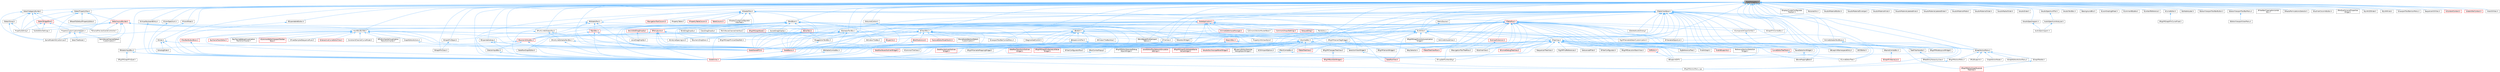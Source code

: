 digraph "SlateDelegates.h"
{
 // INTERACTIVE_SVG=YES
 // LATEX_PDF_SIZE
  bgcolor="transparent";
  edge [fontname=Helvetica,fontsize=10,labelfontname=Helvetica,labelfontsize=10];
  node [fontname=Helvetica,fontsize=10,shape=box,height=0.2,width=0.4];
  Node1 [id="Node000001",label="SlateDelegates.h",height=0.2,width=0.4,color="gray40", fillcolor="grey60", style="filled", fontcolor="black",tooltip=" "];
  Node1 -> Node2 [id="edge1_Node000001_Node000002",dir="back",color="steelblue1",style="solid",tooltip=" "];
  Node2 [id="Node000002",label="DetailCategoryBuilder.h",height=0.2,width=0.4,color="grey40", fillcolor="white", style="filled",URL="$d9/de8/DetailCategoryBuilder_8h.html",tooltip=" "];
  Node2 -> Node3 [id="edge2_Node000002_Node000003",dir="back",color="steelblue1",style="solid",tooltip=" "];
  Node3 [id="Node000003",label="AudioEditorSettings.h",height=0.2,width=0.4,color="grey40", fillcolor="white", style="filled",URL="$da/d86/AudioEditorSettings_8h.html",tooltip=" "];
  Node2 -> Node4 [id="edge3_Node000002_Node000004",dir="back",color="steelblue1",style="solid",tooltip=" "];
  Node4 [id="Node000004",label="DetailWidgetRow.h",height=0.2,width=0.4,color="red", fillcolor="#FFF0F0", style="filled",URL="$d4/d4d/DetailWidgetRow_8h.html",tooltip=" "];
  Node4 -> Node3 [id="edge4_Node000004_Node000003",dir="back",color="steelblue1",style="solid",tooltip=" "];
  Node4 -> Node9 [id="edge5_Node000004_Node000009",dir="back",color="steelblue1",style="solid",tooltip=" "];
  Node9 [id="Node000009",label="PropertyCustomizationHelpers.h",height=0.2,width=0.4,color="grey40", fillcolor="white", style="filled",URL="$d7/dd0/PropertyCustomizationHelpers_8h.html",tooltip=" "];
  Node9 -> Node10 [id="edge6_Node000009_Node000010",dir="back",color="steelblue1",style="solid",tooltip=" "];
  Node10 [id="Node000010",label="DetailTreeNode.h",height=0.2,width=0.4,color="grey40", fillcolor="white", style="filled",URL="$d8/d32/DetailTreeNode_8h.html",tooltip=" "];
  Node9 -> Node11 [id="edge7_Node000009_Node000011",dir="back",color="steelblue1",style="solid",tooltip=" "];
  Node11 [id="Node000011",label="GameModeInfoCustomizer.h",height=0.2,width=0.4,color="grey40", fillcolor="white", style="filled",URL="$d5/df3/GameModeInfoCustomizer_8h.html",tooltip=" "];
  Node9 -> Node12 [id="edge8_Node000009_Node000012",dir="back",color="steelblue1",style="solid",tooltip=" "];
  Node12 [id="Node000012",label="PerlinNoiseChannelDetails\lCustomization.h",height=0.2,width=0.4,color="grey40", fillcolor="white", style="filled",URL="$d6/df3/PerlinNoiseChannelDetailsCustomization_8h.html",tooltip=" "];
  Node4 -> Node13 [id="edge9_Node000004_Node000013",dir="back",color="steelblue1",style="solid",tooltip=" "];
  Node13 [id="Node000013",label="PropertyEditing.h",height=0.2,width=0.4,color="grey40", fillcolor="white", style="filled",URL="$d9/d30/PropertyEditing_8h.html",tooltip=" "];
  Node2 -> Node11 [id="edge10_Node000002_Node000011",dir="back",color="steelblue1",style="solid",tooltip=" "];
  Node2 -> Node15 [id="edge11_Node000002_Node000015",dir="back",color="steelblue1",style="solid",tooltip=" "];
  Node15 [id="Node000015",label="IDetailGroup.h",height=0.2,width=0.4,color="grey40", fillcolor="white", style="filled",URL="$d2/d7f/IDetailGroup_8h.html",tooltip=" "];
  Node15 -> Node11 [id="edge12_Node000015_Node000011",dir="back",color="steelblue1",style="solid",tooltip=" "];
  Node15 -> Node13 [id="edge13_Node000015_Node000013",dir="back",color="steelblue1",style="solid",tooltip=" "];
  Node2 -> Node16 [id="edge14_Node000002_Node000016",dir="back",color="steelblue1",style="solid",tooltip=" "];
  Node16 [id="Node000016",label="PersonaPreviewSceneController.h",height=0.2,width=0.4,color="grey40", fillcolor="white", style="filled",URL="$df/de2/PersonaPreviewSceneController_8h.html",tooltip=" "];
  Node2 -> Node13 [id="edge15_Node000002_Node000013",dir="back",color="steelblue1",style="solid",tooltip=" "];
  Node1 -> Node17 [id="edge16_Node000001_Node000017",dir="back",color="steelblue1",style="solid",tooltip=" "];
  Node17 [id="Node000017",label="IDetailPropertyRow.h",height=0.2,width=0.4,color="grey40", fillcolor="white", style="filled",URL="$de/d40/IDetailPropertyRow_8h.html",tooltip=" "];
  Node17 -> Node18 [id="edge17_Node000017_Node000018",dir="back",color="steelblue1",style="solid",tooltip=" "];
  Node18 [id="Node000018",label="DetailLayoutBuilder.h",height=0.2,width=0.4,color="red", fillcolor="#FFF0F0", style="filled",URL="$d1/df5/DetailLayoutBuilder_8h.html",tooltip=" "];
  Node18 -> Node3 [id="edge18_Node000018_Node000003",dir="back",color="steelblue1",style="solid",tooltip=" "];
  Node18 -> Node21 [id="edge19_Node000018_Node000021",dir="back",color="steelblue1",style="solid",tooltip=" "];
  Node21 [id="Node000021",label="DataflowFacesOutlinerWidget.h",height=0.2,width=0.4,color="red", fillcolor="#FFF0F0", style="filled",URL="$d1/d1c/DataflowFacesOutlinerWidget_8h.html",tooltip=" "];
  Node18 -> Node22 [id="edge20_Node000018_Node000022",dir="back",color="steelblue1",style="solid",tooltip=" "];
  Node22 [id="Node000022",label="DataflowTransformOutliner\lWidget.h",height=0.2,width=0.4,color="red", fillcolor="#FFF0F0", style="filled",URL="$d8/df9/DataflowTransformOutlinerWidget_8h.html",tooltip=" "];
  Node18 -> Node23 [id="edge21_Node000018_Node000023",dir="back",color="steelblue1",style="solid",tooltip=" "];
  Node23 [id="Node000023",label="DataflowVerticesOutliner\lWidget.h",height=0.2,width=0.4,color="red", fillcolor="#FFF0F0", style="filled",URL="$dd/deb/DataflowVerticesOutlinerWidget_8h.html",tooltip=" "];
  Node18 -> Node11 [id="edge22_Node000018_Node000011",dir="back",color="steelblue1",style="solid",tooltip=" "];
  Node18 -> Node12 [id="edge23_Node000018_Node000012",dir="back",color="steelblue1",style="solid",tooltip=" "];
  Node18 -> Node16 [id="edge24_Node000018_Node000016",dir="back",color="steelblue1",style="solid",tooltip=" "];
  Node18 -> Node13 [id="edge25_Node000018_Node000013",dir="back",color="steelblue1",style="solid",tooltip=" "];
  Node18 -> Node37 [id="edge26_Node000018_Node000037",dir="back",color="steelblue1",style="solid",tooltip=" "];
  Node37 [id="Node000037",label="SelectionViewWidget.h",height=0.2,width=0.4,color="grey40", fillcolor="white", style="filled",URL="$dc/db5/SelectionViewWidget_8h.html",tooltip=" "];
  Node37 -> Node38 [id="edge27_Node000037_Node000038",dir="back",color="steelblue1",style="solid",tooltip=" "];
  Node38 [id="Node000038",label="DataflowView.h",height=0.2,width=0.4,color="red", fillcolor="#FFF0F0", style="filled",URL="$d4/d2e/DataflowView_8h.html",tooltip=" "];
  Node17 -> Node4 [id="edge28_Node000017_Node000004",dir="back",color="steelblue1",style="solid",tooltip=" "];
  Node17 -> Node11 [id="edge29_Node000017_Node000011",dir="back",color="steelblue1",style="solid",tooltip=" "];
  Node17 -> Node9 [id="edge30_Node000017_Node000009",dir="back",color="steelblue1",style="solid",tooltip=" "];
  Node17 -> Node13 [id="edge31_Node000017_Node000013",dir="back",color="steelblue1",style="solid",tooltip=" "];
  Node17 -> Node44 [id="edge32_Node000017_Node000044",dir="back",color="steelblue1",style="solid",tooltip=" "];
  Node44 [id="Node000044",label="SResetToDefaultPropertyEditor.h",height=0.2,width=0.4,color="grey40", fillcolor="white", style="filled",URL="$d5/d3b/SResetToDefaultPropertyEditor_8h.html",tooltip=" "];
  Node1 -> Node45 [id="edge33_Node000001_Node000045",dir="back",color="steelblue1",style="solid",tooltip=" "];
  Node45 [id="Node000045",label="IDisplayClusterConfigurator\lTreeItem.h",height=0.2,width=0.4,color="grey40", fillcolor="white", style="filled",URL="$d0/d42/IDisplayClusterConfiguratorTreeItem_8h.html",tooltip=" "];
  Node1 -> Node46 [id="edge34_Node000001_Node000046",dir="back",color="steelblue1",style="solid",tooltip=" "];
  Node46 [id="Node000046",label="MultiBoxBuilder.h",height=0.2,width=0.4,color="grey40", fillcolor="white", style="filled",URL="$d5/d36/MultiBoxBuilder_8h.html",tooltip=" "];
  Node46 -> Node47 [id="edge35_Node000046_Node000047",dir="back",color="steelblue1",style="solid",tooltip=" "];
  Node47 [id="Node000047",label="ConstraintChannelCurveModel.h",height=0.2,width=0.4,color="grey40", fillcolor="white", style="filled",URL="$d9/d5f/ConstraintChannelCurveModel_8h.html",tooltip=" "];
  Node46 -> Node48 [id="edge36_Node000046_Node000048",dir="back",color="steelblue1",style="solid",tooltip=" "];
  Node48 [id="Node000048",label="GPUSkinCacheVisualization\lMenuCommands.h",height=0.2,width=0.4,color="grey40", fillcolor="white", style="filled",URL="$d4/d2e/GPUSkinCacheVisualizationMenuCommands_8h.html",tooltip=" "];
  Node46 -> Node49 [id="edge37_Node000046_Node000049",dir="back",color="steelblue1",style="solid",tooltip=" "];
  Node49 [id="Node000049",label="GraphEditorActions.h",height=0.2,width=0.4,color="grey40", fillcolor="white", style="filled",URL="$db/df3/GraphEditorActions_8h.html",tooltip=" "];
  Node49 -> Node50 [id="edge38_Node000049_Node000050",dir="back",color="steelblue1",style="solid",tooltip=" "];
  Node50 [id="Node000050",label="DataflowGraphEditor.h",height=0.2,width=0.4,color="grey40", fillcolor="white", style="filled",URL="$d4/dfa/DataflowGraphEditor_8h.html",tooltip=" "];
  Node46 -> Node51 [id="edge39_Node000046_Node000051",dir="back",color="steelblue1",style="solid",tooltip=" "];
  Node51 [id="Node000051",label="KeyframeTrackEditor.h",height=0.2,width=0.4,color="red", fillcolor="#FFF0F0", style="filled",URL="$dd/d47/KeyframeTrackEditor_8h.html",tooltip=" "];
  Node46 -> Node58 [id="edge40_Node000046_Node000058",dir="back",color="steelblue1",style="solid",tooltip=" "];
  Node58 [id="Node000058",label="RayTracingDebugVisualization\lMenuCommands.h",height=0.2,width=0.4,color="grey40", fillcolor="white", style="filled",URL="$de/d4c/RayTracingDebugVisualizationMenuCommands_8h.html",tooltip=" "];
  Node46 -> Node59 [id="edge41_Node000046_Node000059",dir="back",color="steelblue1",style="solid",tooltip=" "];
  Node59 [id="Node000059",label="SCommonEditorViewportToolbar\lBase.h",height=0.2,width=0.4,color="red", fillcolor="#FFF0F0", style="filled",URL="$d0/d79/SCommonEditorViewportToolbarBase_8h.html",tooltip=" "];
  Node46 -> Node62 [id="edge42_Node000046_Node000062",dir="back",color="steelblue1",style="solid",tooltip=" "];
  Node62 [id="Node000062",label="SFixedSampledSequenceRuler.h",height=0.2,width=0.4,color="grey40", fillcolor="white", style="filled",URL="$d8/db1/SFixedSampledSequenceRuler_8h.html",tooltip=" "];
  Node46 -> Node63 [id="edge43_Node000046_Node000063",dir="back",color="steelblue1",style="solid",tooltip=" "];
  Node63 [id="Node000063",label="SGridLineSpacingList.h",height=0.2,width=0.4,color="grey40", fillcolor="white", style="filled",URL="$db/d48/SGridLineSpacingList_8h.html",tooltip=" "];
  Node46 -> Node64 [id="edge44_Node000046_Node000064",dir="back",color="steelblue1",style="solid",tooltip=" "];
  Node64 [id="Node000064",label="SInteractiveCurveEditorView.h",height=0.2,width=0.4,color="red", fillcolor="#FFF0F0", style="filled",URL="$d2/dd9/SInteractiveCurveEditorView_8h.html",tooltip=" "];
  Node46 -> Node70 [id="edge45_Node000046_Node000070",dir="back",color="steelblue1",style="solid",tooltip=" "];
  Node70 [id="Node000070",label="SNumericDropDown.h",height=0.2,width=0.4,color="grey40", fillcolor="white", style="filled",URL="$d3/d12/SNumericDropDown_8h.html",tooltip=" "];
  Node46 -> Node71 [id="edge46_Node000046_Node000071",dir="back",color="steelblue1",style="solid",tooltip=" "];
  Node71 [id="Node000071",label="SToolBarButtonBlock.h",height=0.2,width=0.4,color="red", fillcolor="#FFF0F0", style="filled",URL="$d9/d9a/SToolBarButtonBlock_8h.html",tooltip=" "];
  Node71 -> Node73 [id="edge47_Node000071_Node000073",dir="back",color="steelblue1",style="solid",tooltip=" "];
  Node73 [id="Node000073",label="SlateExtras.h",height=0.2,width=0.4,color="red", fillcolor="#FFF0F0", style="filled",URL="$d8/dec/SlateExtras_8h.html",tooltip=" "];
  Node46 -> Node75 [id="edge48_Node000046_Node000075",dir="back",color="steelblue1",style="solid",tooltip=" "];
  Node75 [id="Node000075",label="SlateBasics.h",height=0.2,width=0.4,color="red", fillcolor="#FFF0F0", style="filled",URL="$da/d2f/SlateBasics_8h.html",tooltip=" "];
  Node75 -> Node73 [id="edge49_Node000075_Node000073",dir="back",color="steelblue1",style="solid",tooltip=" "];
  Node46 -> Node73 [id="edge50_Node000046_Node000073",dir="back",color="steelblue1",style="solid",tooltip=" "];
  Node46 -> Node78 [id="edge51_Node000046_Node000078",dir="back",color="steelblue1",style="solid",tooltip=" "];
  Node78 [id="Node000078",label="SlateSharedPCH.h",height=0.2,width=0.4,color="red", fillcolor="#FFF0F0", style="filled",URL="$d1/dfc/SlateSharedPCH_8h.html",tooltip=" "];
  Node1 -> Node81 [id="edge52_Node000001_Node000081",dir="back",color="steelblue1",style="solid",tooltip=" "];
  Node81 [id="Node000081",label="PersonaUtils.h",height=0.2,width=0.4,color="grey40", fillcolor="white", style="filled",URL="$de/d82/PersonaUtils_8h.html",tooltip=" "];
  Node1 -> Node9 [id="edge53_Node000001_Node000009",dir="back",color="steelblue1",style="solid",tooltip=" "];
  Node1 -> Node82 [id="edge54_Node000001_Node000082",dir="back",color="steelblue1",style="solid",tooltip=" "];
  Node82 [id="Node000082",label="SAudioMaterialButton.h",height=0.2,width=0.4,color="grey40", fillcolor="white", style="filled",URL="$d5/df6/SAudioMaterialButton_8h.html",tooltip=" "];
  Node1 -> Node83 [id="edge55_Node000001_Node000083",dir="back",color="steelblue1",style="solid",tooltip=" "];
  Node83 [id="Node000083",label="SAudioMaterialEnvelope.h",height=0.2,width=0.4,color="grey40", fillcolor="white", style="filled",URL="$d5/d2b/SAudioMaterialEnvelope_8h.html",tooltip=" "];
  Node1 -> Node84 [id="edge56_Node000001_Node000084",dir="back",color="steelblue1",style="solid",tooltip=" "];
  Node84 [id="Node000084",label="SAudioMaterialKnob.h",height=0.2,width=0.4,color="grey40", fillcolor="white", style="filled",URL="$d5/d68/SAudioMaterialKnob_8h.html",tooltip=" "];
  Node1 -> Node85 [id="edge57_Node000001_Node000085",dir="back",color="steelblue1",style="solid",tooltip=" "];
  Node85 [id="Node000085",label="SAudioMaterialLabeledKnob.h",height=0.2,width=0.4,color="grey40", fillcolor="white", style="filled",URL="$de/d2d/SAudioMaterialLabeledKnob_8h.html",tooltip=" "];
  Node1 -> Node86 [id="edge58_Node000001_Node000086",dir="back",color="steelblue1",style="solid",tooltip=" "];
  Node86 [id="Node000086",label="SAudioMaterialLabeledSlider.h",height=0.2,width=0.4,color="grey40", fillcolor="white", style="filled",URL="$d7/df2/SAudioMaterialLabeledSlider_8h.html",tooltip=" "];
  Node1 -> Node87 [id="edge59_Node000001_Node000087",dir="back",color="steelblue1",style="solid",tooltip=" "];
  Node87 [id="Node000087",label="SAudioMaterialMeter.h",height=0.2,width=0.4,color="grey40", fillcolor="white", style="filled",URL="$d9/da6/SAudioMaterialMeter_8h.html",tooltip=" "];
  Node1 -> Node88 [id="edge60_Node000001_Node000088",dir="back",color="steelblue1",style="solid",tooltip=" "];
  Node88 [id="Node000088",label="SAudioMaterialSlider.h",height=0.2,width=0.4,color="grey40", fillcolor="white", style="filled",URL="$d1/d37/SAudioMaterialSlider_8h.html",tooltip=" "];
  Node1 -> Node89 [id="edge61_Node000001_Node000089",dir="back",color="steelblue1",style="solid",tooltip=" "];
  Node89 [id="Node000089",label="SAudioRadialSlider.h",height=0.2,width=0.4,color="grey40", fillcolor="white", style="filled",URL="$dd/d5f/SAudioRadialSlider_8h.html",tooltip=" "];
  Node1 -> Node90 [id="edge62_Node000001_Node000090",dir="back",color="steelblue1",style="solid",tooltip=" "];
  Node90 [id="Node000090",label="SAudioSlider.h",height=0.2,width=0.4,color="grey40", fillcolor="white", style="filled",URL="$d3/d58/SAudioSlider_8h.html",tooltip=" "];
  Node1 -> Node91 [id="edge63_Node000001_Node000091",dir="back",color="steelblue1",style="solid",tooltip=" "];
  Node91 [id="Node000091",label="SAudioSpectrogram.h",height=0.2,width=0.4,color="grey40", fillcolor="white", style="filled",URL="$dc/de0/SAudioSpectrogram_8h.html",tooltip=" "];
  Node91 -> Node92 [id="edge64_Node000091_Node000092",dir="back",color="steelblue1",style="solid",tooltip=" "];
  Node92 [id="Node000092",label="AudioSpectrogram.h",height=0.2,width=0.4,color="grey40", fillcolor="white", style="filled",URL="$de/d47/AudioSpectrogram_8h.html",tooltip=" "];
  Node1 -> Node93 [id="edge65_Node000001_Node000093",dir="back",color="steelblue1",style="solid",tooltip=" "];
  Node93 [id="Node000093",label="SAudioSpectrumPlot.h",height=0.2,width=0.4,color="grey40", fillcolor="white", style="filled",URL="$dd/ddf/SAudioSpectrumPlot_8h.html",tooltip=" "];
  Node93 -> Node94 [id="edge66_Node000093_Node000094",dir="back",color="steelblue1",style="solid",tooltip=" "];
  Node94 [id="Node000094",label="AudioSpectrumAnalyzer.h",height=0.2,width=0.4,color="grey40", fillcolor="white", style="filled",URL="$de/dae/AudioSpectrumAnalyzer_8h.html",tooltip=" "];
  Node94 -> Node92 [id="edge67_Node000094_Node000092",dir="back",color="steelblue1",style="solid",tooltip=" "];
  Node1 -> Node95 [id="edge68_Node000001_Node000095",dir="back",color="steelblue1",style="solid",tooltip=" "];
  Node95 [id="Node000095",label="SAudioTextBox.h",height=0.2,width=0.4,color="grey40", fillcolor="white", style="filled",URL="$da/da3/SAudioTextBox_8h.html",tooltip=" "];
  Node1 -> Node96 [id="edge69_Node000001_Node000096",dir="back",color="steelblue1",style="solid",tooltip=" "];
  Node96 [id="Node000096",label="SBackgroundBlur.h",height=0.2,width=0.4,color="grey40", fillcolor="white", style="filled",URL="$d7/d30/SBackgroundBlur_8h.html",tooltip=" "];
  Node1 -> Node97 [id="edge70_Node000001_Node000097",dir="back",color="steelblue1",style="solid",tooltip=" "];
  Node97 [id="Node000097",label="SButton.h",height=0.2,width=0.4,color="grey40", fillcolor="white", style="filled",URL="$d4/d2a/SButton_8h.html",tooltip=" "];
  Node97 -> Node98 [id="edge71_Node000097_Node000098",dir="back",color="steelblue1",style="solid",tooltip=" "];
  Node98 [id="Node000098",label="PropertyInfoViewStyle.h",height=0.2,width=0.4,color="grey40", fillcolor="white", style="filled",URL="$d0/da8/PropertyInfoViewStyle_8h.html",tooltip=" "];
  Node97 -> Node99 [id="edge72_Node000097_Node000099",dir="back",color="steelblue1",style="solid",tooltip=" "];
  Node99 [id="Node000099",label="SBreadcrumbTrail.h",height=0.2,width=0.4,color="grey40", fillcolor="white", style="filled",URL="$d4/de2/SBreadcrumbTrail_8h.html",tooltip=" "];
  Node99 -> Node100 [id="edge73_Node000099_Node000100",dir="back",color="steelblue1",style="solid",tooltip=" "];
  Node100 [id="Node000100",label="STableTreeView.h",height=0.2,width=0.4,color="red", fillcolor="#FFF0F0", style="filled",URL="$dd/d46/STableTreeView_8h.html",tooltip=" "];
  Node99 -> Node73 [id="edge74_Node000099_Node000073",dir="back",color="steelblue1",style="solid",tooltip=" "];
  Node97 -> Node103 [id="edge75_Node000097_Node000103",dir="back",color="steelblue1",style="solid",tooltip=" "];
  Node103 [id="Node000103",label="SEditableComboBox.h",height=0.2,width=0.4,color="grey40", fillcolor="white", style="filled",URL="$d0/d8c/SEditableComboBox_8h.html",tooltip=" "];
  Node103 -> Node73 [id="edge76_Node000103_Node000073",dir="back",color="steelblue1",style="solid",tooltip=" "];
  Node97 -> Node104 [id="edge77_Node000097_Node000104",dir="back",color="steelblue1",style="solid",tooltip=" "];
  Node104 [id="Node000104",label="SHyperlink.h",height=0.2,width=0.4,color="red", fillcolor="#FFF0F0", style="filled",URL="$d3/d8c/SHyperlink_8h.html",tooltip=" "];
  Node104 -> Node73 [id="edge78_Node000104_Node000073",dir="back",color="steelblue1",style="solid",tooltip=" "];
  Node97 -> Node106 [id="edge79_Node000097_Node000106",dir="back",color="steelblue1",style="solid",tooltip=" "];
  Node106 [id="Node000106",label="SKeySelector.h",height=0.2,width=0.4,color="grey40", fillcolor="white", style="filled",URL="$de/d62/SKeySelector_8h.html",tooltip=" "];
  Node97 -> Node107 [id="edge80_Node000097_Node000107",dir="back",color="steelblue1",style="solid",tooltip=" "];
  Node107 [id="Node000107",label="SRigVMGraphPinUserDataPath.h",height=0.2,width=0.4,color="grey40", fillcolor="white", style="filled",URL="$d5/d31/SRigVMGraphPinUserDataPath_8h.html",tooltip=" "];
  Node97 -> Node108 [id="edge81_Node000097_Node000108",dir="back",color="steelblue1",style="solid",tooltip=" "];
  Node108 [id="Node000108",label="SRigVMVariableMappingWidget.h",height=0.2,width=0.4,color="grey40", fillcolor="white", style="filled",URL="$d0/ddc/SRigVMVariableMappingWidget_8h.html",tooltip=" "];
  Node97 -> Node109 [id="edge82_Node000097_Node000109",dir="back",color="steelblue1",style="solid",tooltip=" "];
  Node109 [id="Node000109",label="SRigVMVariantTagWidget.h",height=0.2,width=0.4,color="grey40", fillcolor="white", style="filled",URL="$d4/d38/SRigVMVariantTagWidget_8h.html",tooltip=" "];
  Node109 -> Node110 [id="edge83_Node000109_Node000110",dir="back",color="steelblue1",style="solid",tooltip=" "];
  Node110 [id="Node000110",label="SRigVMVariantWidget.h",height=0.2,width=0.4,color="grey40", fillcolor="white", style="filled",URL="$d5/d61/SRigVMVariantWidget_8h.html",tooltip=" "];
  Node97 -> Node111 [id="edge84_Node000097_Node000111",dir="back",color="steelblue1",style="solid",tooltip=" "];
  Node111 [id="Node000111",label="SSkeletonWidget.h",height=0.2,width=0.4,color="grey40", fillcolor="white", style="filled",URL="$dd/da7/SSkeletonWidget_8h.html",tooltip=" "];
  Node97 -> Node112 [id="edge85_Node000097_Node000112",dir="back",color="steelblue1",style="solid",tooltip=" "];
  Node112 [id="Node000112",label="SWindowTitleBar.h",height=0.2,width=0.4,color="grey40", fillcolor="white", style="filled",URL="$d0/dce/SWindowTitleBar_8h.html",tooltip=" "];
  Node97 -> Node113 [id="edge86_Node000097_Node000113",dir="back",color="steelblue1",style="solid",tooltip=" "];
  Node113 [id="Node000113",label="SWindowTitleBarArea.h",height=0.2,width=0.4,color="grey40", fillcolor="white", style="filled",URL="$d4/d09/SWindowTitleBarArea_8h.html",tooltip=" "];
  Node97 -> Node75 [id="edge87_Node000097_Node000075",dir="back",color="steelblue1",style="solid",tooltip=" "];
  Node97 -> Node73 [id="edge88_Node000097_Node000073",dir="back",color="steelblue1",style="solid",tooltip=" "];
  Node97 -> Node78 [id="edge89_Node000097_Node000078",dir="back",color="steelblue1",style="solid",tooltip=" "];
  Node1 -> Node114 [id="edge90_Node000001_Node000114",dir="back",color="steelblue1",style="solid",tooltip=" "];
  Node114 [id="Node000114",label="SCheckBox.h",height=0.2,width=0.4,color="grey40", fillcolor="white", style="filled",URL="$d8/d16/SCheckBox_8h.html",tooltip=" "];
  Node114 -> Node50 [id="edge91_Node000114_Node000050",dir="back",color="steelblue1",style="solid",tooltip=" "];
  Node114 -> Node115 [id="edge92_Node000114_Node000115",dir="back",color="steelblue1",style="solid",tooltip=" "];
  Node115 [id="Node000115",label="FractureEditorModeToolkit.h",height=0.2,width=0.4,color="red", fillcolor="#FFF0F0", style="filled",URL="$da/d01/FractureEditorModeToolkit_8h.html",tooltip=" "];
  Node114 -> Node118 [id="edge93_Node000114_Node000118",dir="back",color="steelblue1",style="solid",tooltip=" "];
  Node118 [id="Node000118",label="MovieSceneSectionDetails\lCustomization.h",height=0.2,width=0.4,color="grey40", fillcolor="white", style="filled",URL="$d3/de7/MovieSceneSectionDetailsCustomization_8h.html",tooltip=" "];
  Node114 -> Node119 [id="edge94_Node000114_Node000119",dir="back",color="steelblue1",style="solid",tooltip=" "];
  Node119 [id="Node000119",label="SNotificationList.h",height=0.2,width=0.4,color="red", fillcolor="#FFF0F0", style="filled",URL="$d7/d9f/SNotificationList_8h.html",tooltip=" "];
  Node119 -> Node73 [id="edge95_Node000119_Node000073",dir="back",color="steelblue1",style="solid",tooltip=" "];
  Node114 -> Node121 [id="edge96_Node000114_Node000121",dir="back",color="steelblue1",style="solid",tooltip=" "];
  Node121 [id="Node000121",label="SNumericEntryBox.h",height=0.2,width=0.4,color="red", fillcolor="#FFF0F0", style="filled",URL="$d8/d1a/SNumericEntryBox_8h.html",tooltip=" "];
  Node121 -> Node128 [id="edge97_Node000121_Node000128",dir="back",color="steelblue1",style="solid",tooltip=" "];
  Node128 [id="Node000128",label="SRotatorInputBox.h",height=0.2,width=0.4,color="grey40", fillcolor="white", style="filled",URL="$de/dd2/SRotatorInputBox_8h.html",tooltip=" "];
  Node128 -> Node129 [id="edge98_Node000128_Node000129",dir="back",color="steelblue1",style="solid",tooltip=" "];
  Node129 [id="Node000129",label="SRigVMGraphPinQuat.h",height=0.2,width=0.4,color="grey40", fillcolor="white", style="filled",URL="$de/dda/SRigVMGraphPinQuat_8h.html",tooltip=" "];
  Node128 -> Node73 [id="edge99_Node000128_Node000073",dir="back",color="steelblue1",style="solid",tooltip=" "];
  Node121 -> Node137 [id="edge100_Node000121_Node000137",dir="back",color="steelblue1",style="solid",tooltip=" "];
  Node137 [id="Node000137",label="SVectorInputBox.h",height=0.2,width=0.4,color="grey40", fillcolor="white", style="filled",URL="$df/d44/SVectorInputBox_8h.html",tooltip=" "];
  Node137 -> Node73 [id="edge101_Node000137_Node000073",dir="back",color="steelblue1",style="solid",tooltip=" "];
  Node121 -> Node73 [id="edge102_Node000121_Node000073",dir="back",color="steelblue1",style="solid",tooltip=" "];
  Node114 -> Node141 [id="edge103_Node000114_Node000141",dir="back",color="steelblue1",style="solid",tooltip=" "];
  Node141 [id="Node000141",label="SRigVMActionMenu.cpp",height=0.2,width=0.4,color="grey40", fillcolor="white", style="filled",URL="$dc/d4c/SRigVMActionMenu_8cpp.html",tooltip=" "];
  Node114 -> Node142 [id="edge104_Node000114_Node000142",dir="back",color="steelblue1",style="solid",tooltip=" "];
  Node142 [id="Node000142",label="SSegmentedControl.h",height=0.2,width=0.4,color="grey40", fillcolor="white", style="filled",URL="$d3/d4f/SSegmentedControl_8h.html",tooltip=" "];
  Node114 -> Node143 [id="edge105_Node000114_Node000143",dir="back",color="steelblue1",style="solid",tooltip=" "];
  Node143 [id="Node000143",label="SSkinWeightProfileImport\lOptions.h",height=0.2,width=0.4,color="grey40", fillcolor="white", style="filled",URL="$d9/d21/SSkinWeightProfileImportOptions_8h.html",tooltip=" "];
  Node114 -> Node144 [id="edge106_Node000114_Node000144",dir="back",color="steelblue1",style="solid",tooltip=" "];
  Node144 [id="Node000144",label="SViewportToolBarComboMenu.h",height=0.2,width=0.4,color="grey40", fillcolor="white", style="filled",URL="$de/d6a/SViewportToolBarComboMenu_8h.html",tooltip=" "];
  Node114 -> Node75 [id="edge107_Node000114_Node000075",dir="back",color="steelblue1",style="solid",tooltip=" "];
  Node114 -> Node73 [id="edge108_Node000114_Node000073",dir="back",color="steelblue1",style="solid",tooltip=" "];
  Node114 -> Node78 [id="edge109_Node000114_Node000078",dir="back",color="steelblue1",style="solid",tooltip=" "];
  Node1 -> Node145 [id="edge110_Node000001_Node000145",dir="back",color="steelblue1",style="solid",tooltip=" "];
  Node145 [id="Node000145",label="SColorGradingWheel.h",height=0.2,width=0.4,color="grey40", fillcolor="white", style="filled",URL="$da/d87/SColorGradingWheel_8h.html",tooltip=" "];
  Node1 -> Node146 [id="edge111_Node000001_Node000146",dir="back",color="steelblue1",style="solid",tooltip=" "];
  Node146 [id="Node000146",label="SColorSpectrum.h",height=0.2,width=0.4,color="grey40", fillcolor="white", style="filled",URL="$d7/db4/SColorSpectrum_8h.html",tooltip=" "];
  Node146 -> Node73 [id="edge112_Node000146_Node000073",dir="back",color="steelblue1",style="solid",tooltip=" "];
  Node1 -> Node147 [id="edge113_Node000001_Node000147",dir="back",color="steelblue1",style="solid",tooltip=" "];
  Node147 [id="Node000147",label="SColorWheel.h",height=0.2,width=0.4,color="grey40", fillcolor="white", style="filled",URL="$df/de7/SColorWheel_8h.html",tooltip=" "];
  Node147 -> Node73 [id="edge114_Node000147_Node000073",dir="back",color="steelblue1",style="solid",tooltip=" "];
  Node1 -> Node148 [id="edge115_Node000001_Node000148",dir="back",color="steelblue1",style="solid",tooltip=" "];
  Node148 [id="Node000148",label="SComboBox.h",height=0.2,width=0.4,color="grey40", fillcolor="white", style="filled",URL="$d2/dd5/SComboBox_8h.html",tooltip=" "];
  Node148 -> Node22 [id="edge116_Node000148_Node000022",dir="back",color="steelblue1",style="solid",tooltip=" "];
  Node148 -> Node23 [id="edge117_Node000148_Node000023",dir="back",color="steelblue1",style="solid",tooltip=" "];
  Node148 -> Node149 [id="edge118_Node000148_Node000149",dir="back",color="steelblue1",style="solid",tooltip=" "];
  Node149 [id="Node000149",label="LevelEditorPlayNetworkEmulation\lSettings.h",height=0.2,width=0.4,color="red", fillcolor="#FFF0F0", style="filled",URL="$d4/d35/LevelEditorPlayNetworkEmulationSettings_8h.html",tooltip=" "];
  Node148 -> Node152 [id="edge119_Node000148_Node000152",dir="back",color="steelblue1",style="solid",tooltip=" "];
  Node152 [id="Node000152",label="SAudioOscilloscopePanelWidget.h",height=0.2,width=0.4,color="red", fillcolor="#FFF0F0", style="filled",URL="$db/d7e/SAudioOscilloscopePanelWidget_8h.html",tooltip=" "];
  Node148 -> Node155 [id="edge120_Node000148_Node000155",dir="back",color="steelblue1",style="solid",tooltip=" "];
  Node155 [id="Node000155",label="SBlueprintEditorSelected\lDebugObjectWidget.h",height=0.2,width=0.4,color="grey40", fillcolor="white", style="filled",URL="$de/d6c/SBlueprintEditorSelectedDebugObjectWidget_8h.html",tooltip=" "];
  Node148 -> Node156 [id="edge121_Node000148_Node000156",dir="back",color="steelblue1",style="solid",tooltip=" "];
  Node156 [id="Node000156",label="SCSVImportOptions.h",height=0.2,width=0.4,color="grey40", fillcolor="white", style="filled",URL="$d7/dfe/SCSVImportOptions_8h.html",tooltip=" "];
  Node148 -> Node103 [id="edge122_Node000148_Node000103",dir="back",color="steelblue1",style="solid",tooltip=" "];
  Node148 -> Node157 [id="edge123_Node000148_Node000157",dir="back",color="steelblue1",style="solid",tooltip=" "];
  Node157 [id="Node000157",label="SFilterConfiguratorRow.h",height=0.2,width=0.4,color="grey40", fillcolor="white", style="filled",URL="$d2/d18/SFilterConfiguratorRow_8h.html",tooltip=" "];
  Node148 -> Node158 [id="edge124_Node000148_Node000158",dir="back",color="steelblue1",style="solid",tooltip=" "];
  Node158 [id="Node000158",label="SNameComboBox.h",height=0.2,width=0.4,color="grey40", fillcolor="white", style="filled",URL="$d8/d4b/SNameComboBox_8h.html",tooltip=" "];
  Node158 -> Node159 [id="edge125_Node000158_Node000159",dir="back",color="steelblue1",style="solid",tooltip=" "];
  Node159 [id="Node000159",label="SGraphPinNameList.h",height=0.2,width=0.4,color="red", fillcolor="#FFF0F0", style="filled",URL="$d4/d09/SGraphPinNameList_8h.html",tooltip=" "];
  Node148 -> Node161 [id="edge126_Node000148_Node000161",dir="back",color="steelblue1",style="solid",tooltip=" "];
  Node161 [id="Node000161",label="SRigVMEditorSelectedDebug\lObjectWidget.h",height=0.2,width=0.4,color="grey40", fillcolor="white", style="filled",URL="$d9/dcd/SRigVMEditorSelectedDebugObjectWidget_8h.html",tooltip=" "];
  Node148 -> Node162 [id="edge127_Node000148_Node000162",dir="back",color="steelblue1",style="solid",tooltip=" "];
  Node162 [id="Node000162",label="SRigVMGraphPinEditableName\lValueWidget.h",height=0.2,width=0.4,color="red", fillcolor="#FFF0F0", style="filled",URL="$da/d0c/SRigVMGraphPinEditableNameValueWidget_8h.html",tooltip=" "];
  Node148 -> Node165 [id="edge128_Node000148_Node000165",dir="back",color="steelblue1",style="solid",tooltip=" "];
  Node165 [id="Node000165",label="SRigVMGraphPinNameListValue\lWidget.h",height=0.2,width=0.4,color="red", fillcolor="#FFF0F0", style="filled",URL="$dc/dac/SRigVMGraphPinNameListValueWidget_8h.html",tooltip=" "];
  Node148 -> Node100 [id="edge129_Node000148_Node000100",dir="back",color="steelblue1",style="solid",tooltip=" "];
  Node148 -> Node168 [id="edge130_Node000148_Node000168",dir="back",color="steelblue1",style="solid",tooltip=" "];
  Node168 [id="Node000168",label="STextComboBox.h",height=0.2,width=0.4,color="grey40", fillcolor="white", style="filled",URL="$d6/d14/STextComboBox_8h.html",tooltip=" "];
  Node168 -> Node169 [id="edge131_Node000168_Node000169",dir="back",color="steelblue1",style="solid",tooltip=" "];
  Node169 [id="Node000169",label="SFixupSelfContextDlg.h",height=0.2,width=0.4,color="grey40", fillcolor="white", style="filled",URL="$d5/da4/SFixupSelfContextDlg_8h.html",tooltip=" "];
  Node168 -> Node73 [id="edge132_Node000168_Node000073",dir="back",color="steelblue1",style="solid",tooltip=" "];
  Node148 -> Node170 [id="edge133_Node000148_Node000170",dir="back",color="steelblue1",style="solid",tooltip=" "];
  Node170 [id="Node000170",label="STextComboPopup.h",height=0.2,width=0.4,color="grey40", fillcolor="white", style="filled",URL="$d1/d76/STextComboPopup_8h.html",tooltip=" "];
  Node170 -> Node73 [id="edge134_Node000170_Node000073",dir="back",color="steelblue1",style="solid",tooltip=" "];
  Node148 -> Node37 [id="edge135_Node000148_Node000037",dir="back",color="steelblue1",style="solid",tooltip=" "];
  Node148 -> Node75 [id="edge136_Node000148_Node000075",dir="back",color="steelblue1",style="solid",tooltip=" "];
  Node148 -> Node73 [id="edge137_Node000148_Node000073",dir="back",color="steelblue1",style="solid",tooltip=" "];
  Node148 -> Node78 [id="edge138_Node000148_Node000078",dir="back",color="steelblue1",style="solid",tooltip=" "];
  Node1 -> Node171 [id="edge139_Node000001_Node000171",dir="back",color="steelblue1",style="solid",tooltip=" "];
  Node171 [id="Node000171",label="SCommentBubble.h",height=0.2,width=0.4,color="grey40", fillcolor="white", style="filled",URL="$d9/d84/SCommentBubble_8h.html",tooltip=" "];
  Node1 -> Node172 [id="edge140_Node000001_Node000172",dir="back",color="steelblue1",style="solid",tooltip=" "];
  Node172 [id="Node000172",label="SContentReference.h",height=0.2,width=0.4,color="grey40", fillcolor="white", style="filled",URL="$d3/dc5/SContentReference_8h.html",tooltip=" "];
  Node1 -> Node173 [id="edge141_Node000001_Node000173",dir="back",color="steelblue1",style="solid",tooltip=" "];
  Node173 [id="Node000173",label="SCurveEditor.h",height=0.2,width=0.4,color="grey40", fillcolor="white", style="filled",URL="$db/d9a/SCurveEditor_8h.html",tooltip=" "];
  Node173 -> Node174 [id="edge142_Node000173_Node000174",dir="back",color="steelblue1",style="solid",tooltip=" "];
  Node174 [id="Node000174",label="SRigVMGraphPinCurveFloat.h",height=0.2,width=0.4,color="grey40", fillcolor="white", style="filled",URL="$d3/d13/SRigVMGraphPinCurveFloat_8h.html",tooltip=" "];
  Node1 -> Node175 [id="edge143_Node000001_Node000175",dir="back",color="steelblue1",style="solid",tooltip=" "];
  Node175 [id="Node000175",label="SCurveEditorTree.h",height=0.2,width=0.4,color="grey40", fillcolor="white", style="filled",URL="$da/da4/SCurveEditorTree_8h.html",tooltip=" "];
  Node1 -> Node103 [id="edge144_Node000001_Node000103",dir="back",color="steelblue1",style="solid",tooltip=" "];
  Node1 -> Node176 [id="edge145_Node000001_Node000176",dir="back",color="steelblue1",style="solid",tooltip=" "];
  Node176 [id="Node000176",label="SEditableLabel.h",height=0.2,width=0.4,color="grey40", fillcolor="white", style="filled",URL="$dd/db3/SEditableLabel_8h.html",tooltip=" "];
  Node1 -> Node177 [id="edge146_Node000001_Node000177",dir="back",color="steelblue1",style="solid",tooltip=" "];
  Node177 [id="Node000177",label="SEditableText.h",height=0.2,width=0.4,color="grey40", fillcolor="white", style="filled",URL="$df/df7/SEditableText_8h.html",tooltip=" "];
  Node177 -> Node178 [id="edge147_Node000177_Node000178",dir="back",color="steelblue1",style="solid",tooltip=" "];
  Node178 [id="Node000178",label="SEditableTextBox.h",height=0.2,width=0.4,color="grey40", fillcolor="white", style="filled",URL="$df/dd0/SEditableTextBox_8h.html",tooltip=" "];
  Node178 -> Node103 [id="edge148_Node000178_Node000103",dir="back",color="steelblue1",style="solid",tooltip=" "];
  Node178 -> Node63 [id="edge149_Node000178_Node000063",dir="back",color="steelblue1",style="solid",tooltip=" "];
  Node178 -> Node70 [id="edge150_Node000178_Node000070",dir="back",color="steelblue1",style="solid",tooltip=" "];
  Node178 -> Node162 [id="edge151_Node000178_Node000162",dir="back",color="steelblue1",style="solid",tooltip=" "];
  Node178 -> Node165 [id="edge152_Node000178_Node000165",dir="back",color="steelblue1",style="solid",tooltip=" "];
  Node178 -> Node179 [id="edge153_Node000178_Node000179",dir="back",color="steelblue1",style="solid",tooltip=" "];
  Node179 [id="Node000179",label="SSearchBox.h",height=0.2,width=0.4,color="red", fillcolor="#FFF0F0", style="filled",URL="$df/d3f/SSearchBox_8h.html",tooltip=" "];
  Node179 -> Node181 [id="edge154_Node000179_Node000181",dir="back",color="steelblue1",style="solid",tooltip=" "];
  Node181 [id="Node000181",label="SRigVMBulkEditWidget.h",height=0.2,width=0.4,color="red", fillcolor="#FFF0F0", style="filled",URL="$d7/dab/SRigVMBulkEditWidget_8h.html",tooltip=" "];
  Node179 -> Node185 [id="edge155_Node000179_Node000185",dir="back",color="steelblue1",style="solid",tooltip=" "];
  Node185 [id="Node000185",label="SRigVMChangesTreeView.h",height=0.2,width=0.4,color="grey40", fillcolor="white", style="filled",URL="$dd/d83/SRigVMChangesTreeView_8h.html",tooltip=" "];
  Node185 -> Node181 [id="edge156_Node000185_Node000181",dir="back",color="steelblue1",style="solid",tooltip=" "];
  Node179 -> Node108 [id="edge157_Node000179_Node000108",dir="back",color="steelblue1",style="solid",tooltip=" "];
  Node179 -> Node73 [id="edge158_Node000179_Node000073",dir="back",color="steelblue1",style="solid",tooltip=" "];
  Node178 -> Node186 [id="edge159_Node000178_Node000186",dir="back",color="steelblue1",style="solid",tooltip=" "];
  Node186 [id="Node000186",label="SSuggestionTextBox.h",height=0.2,width=0.4,color="grey40", fillcolor="white", style="filled",URL="$d1/df9/SSuggestionTextBox_8h.html",tooltip=" "];
  Node186 -> Node73 [id="edge160_Node000186_Node000073",dir="back",color="steelblue1",style="solid",tooltip=" "];
  Node178 -> Node75 [id="edge161_Node000178_Node000075",dir="back",color="steelblue1",style="solid",tooltip=" "];
  Node178 -> Node73 [id="edge162_Node000178_Node000073",dir="back",color="steelblue1",style="solid",tooltip=" "];
  Node178 -> Node78 [id="edge163_Node000178_Node000078",dir="back",color="steelblue1",style="solid",tooltip=" "];
  Node177 -> Node121 [id="edge164_Node000177_Node000121",dir="back",color="steelblue1",style="solid",tooltip=" "];
  Node177 -> Node187 [id="edge165_Node000177_Node000187",dir="back",color="steelblue1",style="solid",tooltip=" "];
  Node187 [id="Node000187",label="SSpinBox.h",height=0.2,width=0.4,color="red", fillcolor="#FFF0F0", style="filled",URL="$d5/da5/SSpinBox_8h.html",tooltip=" "];
  Node187 -> Node121 [id="edge166_Node000187_Node000121",dir="back",color="steelblue1",style="solid",tooltip=" "];
  Node187 -> Node75 [id="edge167_Node000187_Node000075",dir="back",color="steelblue1",style="solid",tooltip=" "];
  Node187 -> Node73 [id="edge168_Node000187_Node000073",dir="back",color="steelblue1",style="solid",tooltip=" "];
  Node177 -> Node75 [id="edge169_Node000177_Node000075",dir="back",color="steelblue1",style="solid",tooltip=" "];
  Node177 -> Node73 [id="edge170_Node000177_Node000073",dir="back",color="steelblue1",style="solid",tooltip=" "];
  Node177 -> Node78 [id="edge171_Node000177_Node000078",dir="back",color="steelblue1",style="solid",tooltip=" "];
  Node1 -> Node178 [id="edge172_Node000001_Node000178",dir="back",color="steelblue1",style="solid",tooltip=" "];
  Node1 -> Node189 [id="edge173_Node000001_Node000189",dir="back",color="steelblue1",style="solid",tooltip=" "];
  Node189 [id="Node000189",label="SEditorViewportToolBarButton.h",height=0.2,width=0.4,color="grey40", fillcolor="white", style="filled",URL="$d1/da1/SEditorViewportToolBarButton_8h.html",tooltip=" "];
  Node1 -> Node190 [id="edge174_Node000001_Node000190",dir="back",color="steelblue1",style="solid",tooltip=" "];
  Node190 [id="Node000190",label="SEditorViewportToolBarMenu.h",height=0.2,width=0.4,color="grey40", fillcolor="white", style="filled",URL="$dd/dec/SEditorViewportToolBarMenu_8h.html",tooltip=" "];
  Node190 -> Node191 [id="edge175_Node000190_Node000191",dir="back",color="steelblue1",style="solid",tooltip=" "];
  Node191 [id="Node000191",label="SEditorViewportViewMenu.h",height=0.2,width=0.4,color="grey40", fillcolor="white", style="filled",URL="$db/d67/SEditorViewportViewMenu_8h.html",tooltip=" "];
  Node1 -> Node192 [id="edge176_Node000001_Node000192",dir="back",color="steelblue1",style="solid",tooltip=" "];
  Node192 [id="Node000192",label="SExpandableArea.h",height=0.2,width=0.4,color="grey40", fillcolor="white", style="filled",URL="$da/d6a/SExpandableArea_8h.html",tooltip=" "];
  Node192 -> Node73 [id="edge177_Node000192_Node000073",dir="back",color="steelblue1",style="solid",tooltip=" "];
  Node192 -> Node78 [id="edge178_Node000192_Node000078",dir="back",color="steelblue1",style="solid",tooltip=" "];
  Node1 -> Node193 [id="edge179_Node000001_Node000193",dir="back",color="steelblue1",style="solid",tooltip=" "];
  Node193 [id="Node000193",label="SExpandableButton.h",height=0.2,width=0.4,color="grey40", fillcolor="white", style="filled",URL="$d5/df7/SExpandableButton_8h.html",tooltip=" "];
  Node193 -> Node73 [id="edge180_Node000193_Node000073",dir="back",color="steelblue1",style="solid",tooltip=" "];
  Node1 -> Node194 [id="edge181_Node000001_Node000194",dir="back",color="steelblue1",style="solid",tooltip=" "];
  Node194 [id="Node000194",label="SFilterBarClippingHorizontal\lBox.h",height=0.2,width=0.4,color="grey40", fillcolor="white", style="filled",URL="$dd/d94/SFilterBarClippingHorizontalBox_8h.html",tooltip=" "];
  Node1 -> Node195 [id="edge182_Node000001_Node000195",dir="back",color="steelblue1",style="solid",tooltip=" "];
  Node195 [id="Node000195",label="SFilterableObjectList.h",height=0.2,width=0.4,color="grey40", fillcolor="white", style="filled",URL="$dc/de4/SFilterableObjectList_8h.html",tooltip=" "];
  Node1 -> Node196 [id="edge183_Node000001_Node000196",dir="back",color="steelblue1",style="solid",tooltip=" "];
  Node196 [id="Node000196",label="SGraphActionMenu.h",height=0.2,width=0.4,color="grey40", fillcolor="white", style="filled",URL="$d0/d9a/SGraphActionMenu_8h.html",tooltip=" "];
  Node196 -> Node197 [id="edge184_Node000196_Node000197",dir="back",color="steelblue1",style="solid",tooltip=" "];
  Node197 [id="Node000197",label="GraphActionNode.h",height=0.2,width=0.4,color="grey40", fillcolor="white", style="filled",URL="$dc/d7a/GraphActionNode_8h.html",tooltip=" "];
  Node196 -> Node198 [id="edge185_Node000196_Node000198",dir="back",color="steelblue1",style="solid",tooltip=" "];
  Node198 [id="Node000198",label="SGraphEditorActionMenu.h",height=0.2,width=0.4,color="grey40", fillcolor="white", style="filled",URL="$dd/d8d/SGraphEditorActionMenu_8h.html",tooltip=" "];
  Node196 -> Node199 [id="edge186_Node000196_Node000199",dir="back",color="steelblue1",style="solid",tooltip=" "];
  Node199 [id="Node000199",label="SGraphPalette.h",height=0.2,width=0.4,color="grey40", fillcolor="white", style="filled",URL="$d5/dd1/SGraphPalette_8h.html",tooltip=" "];
  Node199 -> Node200 [id="edge187_Node000199_Node000200",dir="back",color="steelblue1",style="solid",tooltip=" "];
  Node200 [id="Node000200",label="SRigVMEditorGraphExplorer\lTreeView.h",height=0.2,width=0.4,color="red", fillcolor="#FFF0F0", style="filled",URL="$d8/d43/SRigVMEditorGraphExplorerTreeView_8h.html",tooltip=" "];
  Node196 -> Node204 [id="edge188_Node000196_Node000204",dir="back",color="steelblue1",style="solid",tooltip=" "];
  Node204 [id="Node000204",label="SMyBlueprint.h",height=0.2,width=0.4,color="grey40", fillcolor="white", style="filled",URL="$d3/d34/SMyBlueprint_8h.html",tooltip=" "];
  Node196 -> Node205 [id="edge189_Node000196_Node000205",dir="back",color="steelblue1",style="solid",tooltip=" "];
  Node205 [id="Node000205",label="SRigVMActionMenu.h",height=0.2,width=0.4,color="grey40", fillcolor="white", style="filled",URL="$d1/de8/SRigVMActionMenu_8h.html",tooltip=" "];
  Node205 -> Node141 [id="edge190_Node000205_Node000141",dir="back",color="steelblue1",style="solid",tooltip=" "];
  Node1 -> Node206 [id="edge191_Node000001_Node000206",dir="back",color="steelblue1",style="solid",tooltip=" "];
  Node206 [id="Node000206",label="SGraphPinClass.h",height=0.2,width=0.4,color="grey40", fillcolor="white", style="filled",URL="$df/d8d/SGraphPinClass_8h.html",tooltip=" "];
  Node1 -> Node207 [id="edge192_Node000001_Node000207",dir="back",color="steelblue1",style="solid",tooltip=" "];
  Node207 [id="Node000207",label="SGraphPinComboBox.h",height=0.2,width=0.4,color="grey40", fillcolor="white", style="filled",URL="$dc/d3f/SGraphPinComboBox_8h.html",tooltip=" "];
  Node1 -> Node208 [id="edge193_Node000001_Node000208",dir="back",color="steelblue1",style="solid",tooltip=" "];
  Node208 [id="Node000208",label="SGraphPinObject.h",height=0.2,width=0.4,color="grey40", fillcolor="white", style="filled",URL="$da/dd6/SGraphPinObject_8h.html",tooltip=" "];
  Node208 -> Node206 [id="edge194_Node000208_Node000206",dir="back",color="steelblue1",style="solid",tooltip=" "];
  Node1 -> Node209 [id="edge195_Node000001_Node000209",dir="back",color="steelblue1",style="solid",tooltip=" "];
  Node209 [id="Node000209",label="SHeaderRow.h",height=0.2,width=0.4,color="grey40", fillcolor="white", style="filled",URL="$d4/d31/SHeaderRow_8h.html",tooltip=" "];
  Node209 -> Node210 [id="edge196_Node000209_Node000210",dir="back",color="steelblue1",style="solid",tooltip=" "];
  Node210 [id="Node000210",label="IDisplayClusterConfigurator\lViewTree.h",height=0.2,width=0.4,color="grey40", fillcolor="white", style="filled",URL="$d2/d6d/IDisplayClusterConfiguratorViewTree_8h.html",tooltip=" "];
  Node209 -> Node211 [id="edge197_Node000209_Node000211",dir="back",color="steelblue1",style="solid",tooltip=" "];
  Node211 [id="Node000211",label="INavigationToolColumn.h",height=0.2,width=0.4,color="red", fillcolor="#FFF0F0", style="filled",URL="$d4/da3/INavigationToolColumn_8h.html",tooltip=" "];
  Node209 -> Node228 [id="edge198_Node000209_Node000228",dir="back",color="steelblue1",style="solid",tooltip=" "];
  Node228 [id="Node000228",label="IPropertyTable.h",height=0.2,width=0.4,color="grey40", fillcolor="white", style="filled",URL="$d5/d90/IPropertyTable_8h.html",tooltip=" "];
  Node209 -> Node229 [id="edge199_Node000209_Node000229",dir="back",color="steelblue1",style="solid",tooltip=" "];
  Node229 [id="Node000229",label="IPropertyTableColumn.h",height=0.2,width=0.4,color="red", fillcolor="#FFF0F0", style="filled",URL="$db/d97/IPropertyTableColumn_8h.html",tooltip=" "];
  Node209 -> Node231 [id="edge200_Node000209_Node000231",dir="back",color="steelblue1",style="solid",tooltip=" "];
  Node231 [id="Node000231",label="STableRow.h",height=0.2,width=0.4,color="red", fillcolor="#FFF0F0", style="filled",URL="$d8/d43/STableRow_8h.html",tooltip=" "];
  Node231 -> Node232 [id="edge201_Node000231_Node000232",dir="back",color="steelblue1",style="solid",tooltip=" "];
  Node232 [id="Node000232",label="BoneSelectionWidget.h",height=0.2,width=0.4,color="grey40", fillcolor="white", style="filled",URL="$d4/dd3/BoneSelectionWidget_8h.html",tooltip=" "];
  Node232 -> Node233 [id="edge202_Node000232_Node000233",dir="back",color="steelblue1",style="solid",tooltip=" "];
  Node233 [id="Node000233",label="SBoneMappingBase.h",height=0.2,width=0.4,color="grey40", fillcolor="white", style="filled",URL="$d7/d49/SBoneMappingBase_8h.html",tooltip=" "];
  Node231 -> Node234 [id="edge203_Node000231_Node000234",dir="back",color="steelblue1",style="solid",tooltip=" "];
  Node234 [id="Node000234",label="CurveEditorTreeTraits.h",height=0.2,width=0.4,color="red", fillcolor="#FFF0F0", style="filled",URL="$d4/d4a/CurveEditorTreeTraits_8h.html",tooltip=" "];
  Node234 -> Node175 [id="edge204_Node000234_Node000175",dir="back",color="steelblue1",style="solid",tooltip=" "];
  Node231 -> Node22 [id="edge205_Node000231_Node000022",dir="back",color="steelblue1",style="solid",tooltip=" "];
  Node231 -> Node23 [id="edge206_Node000231_Node000023",dir="back",color="steelblue1",style="solid",tooltip=" "];
  Node231 -> Node237 [id="edge207_Node000231_Node000237",dir="back",color="steelblue1",style="solid",tooltip=" "];
  Node237 [id="Node000237",label="DlgReferenceTree.h",height=0.2,width=0.4,color="grey40", fillcolor="white", style="filled",URL="$db/dd3/DlgReferenceTree_8h.html",tooltip=" "];
  Node231 -> Node238 [id="edge208_Node000231_Node000238",dir="back",color="steelblue1",style="solid",tooltip=" "];
  Node238 [id="Node000238",label="FindInBlueprints.h",height=0.2,width=0.4,color="red", fillcolor="#FFF0F0", style="filled",URL="$d0/d27/FindInBlueprints_8h.html",tooltip=" "];
  Node231 -> Node252 [id="edge209_Node000231_Node000252",dir="back",color="steelblue1",style="solid",tooltip=" "];
  Node252 [id="Node000252",label="FindInGraph.h",height=0.2,width=0.4,color="grey40", fillcolor="white", style="filled",URL="$de/d36/FindInGraph_8h.html",tooltip=" "];
  Node231 -> Node254 [id="edge210_Node000231_Node000254",dir="back",color="steelblue1",style="solid",tooltip=" "];
  Node254 [id="Node000254",label="IOutlinerExtension.h",height=0.2,width=0.4,color="red", fillcolor="#FFF0F0", style="filled",URL="$db/d1a/IOutlinerExtension_8h.html",tooltip=" "];
  Node254 -> Node302 [id="edge211_Node000254_Node000302",dir="back",color="steelblue1",style="solid",tooltip=" "];
  Node302 [id="Node000302",label="SOutlinerView.h",height=0.2,width=0.4,color="grey40", fillcolor="white", style="filled",URL="$d5/de1/SOutlinerView_8h.html",tooltip=" "];
  Node231 -> Node98 [id="edge212_Node000231_Node000098",dir="back",color="steelblue1",style="solid",tooltip=" "];
  Node231 -> Node309 [id="edge213_Node000231_Node000309",dir="back",color="steelblue1",style="solid",tooltip=" "];
  Node309 [id="Node000309",label="ReferenceSectionSelection\lWidget.h",height=0.2,width=0.4,color="grey40", fillcolor="white", style="filled",URL="$db/d75/ReferenceSectionSelectionWidget_8h.html",tooltip=" "];
  Node231 -> Node310 [id="edge214_Node000231_Node000310",dir="back",color="steelblue1",style="solid",tooltip=" "];
  Node310 [id="Node000310",label="SAnimAttributeView.h",height=0.2,width=0.4,color="grey40", fillcolor="white", style="filled",URL="$df/d42/SAnimAttributeView_8h.html",tooltip=" "];
  Node231 -> Node311 [id="edge215_Node000231_Node000311",dir="back",color="steelblue1",style="solid",tooltip=" "];
  Node311 [id="Node000311",label="SBlueprintDiff.h",height=0.2,width=0.4,color="grey40", fillcolor="white", style="filled",URL="$de/d6d/SBlueprintDiff_8h.html",tooltip=" "];
  Node231 -> Node233 [id="edge216_Node000231_Node000233",dir="back",color="steelblue1",style="solid",tooltip=" "];
  Node231 -> Node148 [id="edge217_Node000231_Node000148",dir="back",color="steelblue1",style="solid",tooltip=" "];
  Node231 -> Node312 [id="edge218_Node000231_Node000312",dir="back",color="steelblue1",style="solid",tooltip=" "];
  Node312 [id="Node000312",label="SComponentClassCombo.h",height=0.2,width=0.4,color="grey40", fillcolor="white", style="filled",URL="$dc/df2/SComponentClassCombo_8h.html",tooltip=" "];
  Node312 -> Node246 [id="edge219_Node000312_Node000246",dir="back",color="steelblue1",style="solid",tooltip=" "];
  Node246 [id="Node000246",label="SSCSEditor.h",height=0.2,width=0.4,color="grey40", fillcolor="white", style="filled",URL="$d0/d2e/SSCSEditor_8h.html",tooltip=" "];
  Node231 -> Node313 [id="edge220_Node000231_Node000313",dir="back",color="steelblue1",style="solid",tooltip=" "];
  Node313 [id="Node000313",label="SDeleteAssetsDialog.h",height=0.2,width=0.4,color="grey40", fillcolor="white", style="filled",URL="$d7/d0d/SDeleteAssetsDialog_8h.html",tooltip=" "];
  Node231 -> Node157 [id="edge221_Node000231_Node000157",dir="back",color="steelblue1",style="solid",tooltip=" "];
  Node231 -> Node195 [id="edge222_Node000231_Node000195",dir="back",color="steelblue1",style="solid",tooltip=" "];
  Node231 -> Node169 [id="edge223_Node000231_Node000169",dir="back",color="steelblue1",style="solid",tooltip=" "];
  Node231 -> Node196 [id="edge224_Node000231_Node000196",dir="back",color="steelblue1",style="solid",tooltip=" "];
  Node231 -> Node207 [id="edge225_Node000231_Node000207",dir="back",color="steelblue1",style="solid",tooltip=" "];
  Node231 -> Node106 [id="edge226_Node000231_Node000106",dir="back",color="steelblue1",style="solid",tooltip=" "];
  Node231 -> Node314 [id="edge227_Node000231_Node000314",dir="back",color="steelblue1",style="solid",tooltip=" "];
  Node314 [id="Node000314",label="SKismetDebugTreeView.h",height=0.2,width=0.4,color="red", fillcolor="#FFF0F0", style="filled",URL="$dc/df5/SKismetDebugTreeView_8h.html",tooltip=" "];
  Node231 -> Node316 [id="edge228_Node000231_Node000316",dir="back",color="steelblue1",style="solid",tooltip=" "];
  Node316 [id="Node000316",label="SListView.h",height=0.2,width=0.4,color="grey40", fillcolor="white", style="filled",URL="$db/db5/SListView_8h.html",tooltip=" "];
  Node316 -> Node38 [id="edge229_Node000316_Node000038",dir="back",color="steelblue1",style="solid",tooltip=" "];
  Node316 -> Node254 [id="edge230_Node000316_Node000254",dir="back",color="steelblue1",style="solid",tooltip=" "];
  Node316 -> Node309 [id="edge231_Node000316_Node000309",dir="back",color="steelblue1",style="solid",tooltip=" "];
  Node316 -> Node317 [id="edge232_Node000316_Node000317",dir="back",color="steelblue1",style="solid",tooltip=" "];
  Node317 [id="Node000317",label="RigVMVariableDetailCustomization.h",height=0.2,width=0.4,color="grey40", fillcolor="white", style="filled",URL="$d3/d24/RigVMVariableDetailCustomization_8h.html",tooltip=" "];
  Node316 -> Node310 [id="edge233_Node000316_Node000310",dir="back",color="steelblue1",style="solid",tooltip=" "];
  Node316 -> Node311 [id="edge234_Node000316_Node000311",dir="back",color="steelblue1",style="solid",tooltip=" "];
  Node316 -> Node148 [id="edge235_Node000316_Node000148",dir="back",color="steelblue1",style="solid",tooltip=" "];
  Node316 -> Node195 [id="edge236_Node000316_Node000195",dir="back",color="steelblue1",style="solid",tooltip=" "];
  Node316 -> Node318 [id="edge237_Node000316_Node000318",dir="back",color="steelblue1",style="solid",tooltip=" "];
  Node318 [id="Node000318",label="SRigVMGraphFunctionLocalization\lWidget.h",height=0.2,width=0.4,color="grey40", fillcolor="white", style="filled",URL="$dd/d59/SRigVMGraphFunctionLocalizationWidget_8h.html",tooltip=" "];
  Node316 -> Node162 [id="edge238_Node000316_Node000162",dir="back",color="steelblue1",style="solid",tooltip=" "];
  Node316 -> Node165 [id="edge239_Node000316_Node000165",dir="back",color="steelblue1",style="solid",tooltip=" "];
  Node316 -> Node111 [id="edge240_Node000316_Node000111",dir="back",color="steelblue1",style="solid",tooltip=" "];
  Node316 -> Node319 [id="edge241_Node000316_Node000319",dir="back",color="steelblue1",style="solid",tooltip=" "];
  Node319 [id="Node000319",label="STileView.h",height=0.2,width=0.4,color="grey40", fillcolor="white", style="filled",URL="$da/dd5/STileView_8h.html",tooltip=" "];
  Node319 -> Node320 [id="edge242_Node000319_Node000320",dir="back",color="steelblue1",style="solid",tooltip=" "];
  Node320 [id="Node000320",label="SCommonTileView.h",height=0.2,width=0.4,color="grey40", fillcolor="white", style="filled",URL="$de/d0c/SCommonTileView_8h.html",tooltip=" "];
  Node319 -> Node75 [id="edge243_Node000319_Node000075",dir="back",color="steelblue1",style="solid",tooltip=" "];
  Node319 -> Node73 [id="edge244_Node000319_Node000073",dir="back",color="steelblue1",style="solid",tooltip=" "];
  Node316 -> Node321 [id="edge245_Node000316_Node000321",dir="back",color="steelblue1",style="solid",tooltip=" "];
  Node321 [id="Node000321",label="STreeView.h",height=0.2,width=0.4,color="grey40", fillcolor="white", style="filled",URL="$de/dea/STreeView_8h.html",tooltip=" "];
  Node321 -> Node232 [id="edge246_Node000321_Node000232",dir="back",color="steelblue1",style="solid",tooltip=" "];
  Node321 -> Node234 [id="edge247_Node000321_Node000234",dir="back",color="steelblue1",style="solid",tooltip=" "];
  Node321 -> Node21 [id="edge248_Node000321_Node000021",dir="back",color="steelblue1",style="solid",tooltip=" "];
  Node321 -> Node22 [id="edge249_Node000321_Node000022",dir="back",color="steelblue1",style="solid",tooltip=" "];
  Node321 -> Node23 [id="edge250_Node000321_Node000023",dir="back",color="steelblue1",style="solid",tooltip=" "];
  Node321 -> Node322 [id="edge251_Node000321_Node000322",dir="back",color="steelblue1",style="solid",tooltip=" "];
  Node322 [id="Node000322",label="DiffUtils.h",height=0.2,width=0.4,color="red", fillcolor="#FFF0F0", style="filled",URL="$d4/d91/DiffUtils_8h.html",tooltip=" "];
  Node322 -> Node311 [id="edge252_Node000322_Node000311",dir="back",color="steelblue1",style="solid",tooltip=" "];
  Node321 -> Node237 [id="edge253_Node000321_Node000237",dir="back",color="steelblue1",style="solid",tooltip=" "];
  Node321 -> Node238 [id="edge254_Node000321_Node000238",dir="back",color="steelblue1",style="solid",tooltip=" "];
  Node321 -> Node252 [id="edge255_Node000321_Node000252",dir="back",color="steelblue1",style="solid",tooltip=" "];
  Node321 -> Node329 [id="edge256_Node000321_Node000329",dir="back",color="steelblue1",style="solid",tooltip=" "];
  Node329 [id="Node000329",label="ISequencerTreeView.h",height=0.2,width=0.4,color="grey40", fillcolor="white", style="filled",URL="$df/db6/ISequencerTreeView_8h.html",tooltip=" "];
  Node321 -> Node309 [id="edge257_Node000321_Node000309",dir="back",color="steelblue1",style="solid",tooltip=" "];
  Node321 -> Node330 [id="edge258_Node000321_Node000330",dir="back",color="steelblue1",style="solid",tooltip=" "];
  Node330 [id="Node000330",label="RigVMFindReferences.h",height=0.2,width=0.4,color="grey40", fillcolor="white", style="filled",URL="$df/da2/RigVMFindReferences_8h.html",tooltip=" "];
  Node321 -> Node331 [id="edge259_Node000321_Node000331",dir="back",color="steelblue1",style="solid",tooltip=" "];
  Node331 [id="Node000331",label="SAdvancedFilter.h",height=0.2,width=0.4,color="grey40", fillcolor="white", style="filled",URL="$d1/d68/SAdvancedFilter_8h.html",tooltip=" "];
  Node321 -> Node311 [id="edge260_Node000321_Node000311",dir="back",color="steelblue1",style="solid",tooltip=" "];
  Node321 -> Node332 [id="edge261_Node000321_Node000332",dir="back",color="steelblue1",style="solid",tooltip=" "];
  Node332 [id="Node000332",label="SBlueprintNamespaceEntry.h",height=0.2,width=0.4,color="grey40", fillcolor="white", style="filled",URL="$d4/d22/SBlueprintNamespaceEntry_8h.html",tooltip=" "];
  Node321 -> Node175 [id="edge262_Node000321_Node000175",dir="back",color="steelblue1",style="solid",tooltip=" "];
  Node321 -> Node333 [id="edge263_Node000321_Node000333",dir="back",color="steelblue1",style="solid",tooltip=" "];
  Node333 [id="Node000333",label="SFilterConfigurator.h",height=0.2,width=0.4,color="grey40", fillcolor="white", style="filled",URL="$d8/d8e/SFilterConfigurator_8h.html",tooltip=" "];
  Node321 -> Node196 [id="edge264_Node000321_Node000196",dir="back",color="steelblue1",style="solid",tooltip=" "];
  Node321 -> Node106 [id="edge265_Node000321_Node000106",dir="back",color="steelblue1",style="solid",tooltip=" "];
  Node321 -> Node314 [id="edge266_Node000321_Node000314",dir="back",color="steelblue1",style="solid",tooltip=" "];
  Node321 -> Node334 [id="edge267_Node000321_Node000334",dir="back",color="steelblue1",style="solid",tooltip=" "];
  Node334 [id="Node000334",label="SNavigationToolTreeRow.h",height=0.2,width=0.4,color="grey40", fillcolor="white", style="filled",URL="$de/d20/SNavigationToolTreeRow_8h.html",tooltip=" "];
  Node321 -> Node302 [id="edge268_Node000321_Node000302",dir="back",color="steelblue1",style="solid",tooltip=" "];
  Node321 -> Node181 [id="edge269_Node000321_Node000181",dir="back",color="steelblue1",style="solid",tooltip=" "];
  Node321 -> Node185 [id="edge270_Node000321_Node000185",dir="back",color="steelblue1",style="solid",tooltip=" "];
  Node321 -> Node200 [id="edge271_Node000321_Node000200",dir="back",color="steelblue1",style="solid",tooltip=" "];
  Node321 -> Node335 [id="edge272_Node000321_Node000335",dir="back",color="steelblue1",style="solid",tooltip=" "];
  Node335 [id="Node000335",label="SRigVMExecutionStackView.h",height=0.2,width=0.4,color="grey40", fillcolor="white", style="filled",URL="$d9/d2b/SRigVMExecutionStackView_8h.html",tooltip=" "];
  Node321 -> Node336 [id="edge273_Node000321_Node000336",dir="back",color="steelblue1",style="solid",tooltip=" "];
  Node336 [id="Node000336",label="SRigVMNodeLayoutWidget.h",height=0.2,width=0.4,color="grey40", fillcolor="white", style="filled",URL="$dc/da9/SRigVMNodeLayoutWidget_8h.html",tooltip=" "];
  Node321 -> Node108 [id="edge274_Node000321_Node000108",dir="back",color="steelblue1",style="solid",tooltip=" "];
  Node321 -> Node110 [id="edge275_Node000321_Node000110",dir="back",color="steelblue1",style="solid",tooltip=" "];
  Node321 -> Node246 [id="edge276_Node000321_Node000246",dir="back",color="steelblue1",style="solid",tooltip=" "];
  Node321 -> Node100 [id="edge277_Node000321_Node000100",dir="back",color="steelblue1",style="solid",tooltip=" "];
  Node321 -> Node337 [id="edge278_Node000321_Node000337",dir="back",color="steelblue1",style="solid",tooltip=" "];
  Node337 [id="Node000337",label="STableTreeViewRow.h",height=0.2,width=0.4,color="red", fillcolor="#FFF0F0", style="filled",URL="$d9/dcd/STableTreeViewRow_8h.html",tooltip=" "];
  Node321 -> Node75 [id="edge279_Node000321_Node000075",dir="back",color="steelblue1",style="solid",tooltip=" "];
  Node321 -> Node73 [id="edge280_Node000321_Node000073",dir="back",color="steelblue1",style="solid",tooltip=" "];
  Node321 -> Node78 [id="edge281_Node000321_Node000078",dir="back",color="steelblue1",style="solid",tooltip=" "];
  Node321 -> Node339 [id="edge282_Node000321_Node000339",dir="back",color="steelblue1",style="solid",tooltip=" "];
  Node339 [id="Node000339",label="TreeFilterHandler.h",height=0.2,width=0.4,color="grey40", fillcolor="white", style="filled",URL="$db/df8/TreeFilterHandler_8h.html",tooltip=" "];
  Node339 -> Node340 [id="edge283_Node000339_Node000340",dir="back",color="steelblue1",style="solid",tooltip=" "];
  Node340 [id="Node000340",label="SReadOnlyHierarchyView.h",height=0.2,width=0.4,color="grey40", fillcolor="white", style="filled",URL="$d8/d27/SReadOnlyHierarchyView_8h.html",tooltip=" "];
  Node316 -> Node75 [id="edge284_Node000316_Node000075",dir="back",color="steelblue1",style="solid",tooltip=" "];
  Node316 -> Node73 [id="edge285_Node000316_Node000073",dir="back",color="steelblue1",style="solid",tooltip=" "];
  Node316 -> Node78 [id="edge286_Node000316_Node000078",dir="back",color="steelblue1",style="solid",tooltip=" "];
  Node231 -> Node334 [id="edge287_Node000231_Node000334",dir="back",color="steelblue1",style="solid",tooltip=" "];
  Node231 -> Node302 [id="edge288_Node000231_Node000302",dir="back",color="steelblue1",style="solid",tooltip=" "];
  Node231 -> Node246 [id="edge289_Node000231_Node000246",dir="back",color="steelblue1",style="solid",tooltip=" "];
  Node231 -> Node111 [id="edge290_Node000231_Node000111",dir="back",color="steelblue1",style="solid",tooltip=" "];
  Node231 -> Node143 [id="edge291_Node000231_Node000143",dir="back",color="steelblue1",style="solid",tooltip=" "];
  Node231 -> Node186 [id="edge292_Node000231_Node000186",dir="back",color="steelblue1",style="solid",tooltip=" "];
  Node231 -> Node337 [id="edge293_Node000231_Node000337",dir="back",color="steelblue1",style="solid",tooltip=" "];
  Node231 -> Node321 [id="edge294_Node000231_Node000321",dir="back",color="steelblue1",style="solid",tooltip=" "];
  Node231 -> Node37 [id="edge295_Node000231_Node000037",dir="back",color="steelblue1",style="solid",tooltip=" "];
  Node231 -> Node75 [id="edge296_Node000231_Node000075",dir="back",color="steelblue1",style="solid",tooltip=" "];
  Node231 -> Node73 [id="edge297_Node000231_Node000073",dir="back",color="steelblue1",style="solid",tooltip=" "];
  Node231 -> Node78 [id="edge298_Node000231_Node000078",dir="back",color="steelblue1",style="solid",tooltip=" "];
  Node209 -> Node100 [id="edge299_Node000209_Node000100",dir="back",color="steelblue1",style="solid",tooltip=" "];
  Node209 -> Node337 [id="edge300_Node000209_Node000337",dir="back",color="steelblue1",style="solid",tooltip=" "];
  Node209 -> Node75 [id="edge301_Node000209_Node000075",dir="back",color="steelblue1",style="solid",tooltip=" "];
  Node209 -> Node73 [id="edge302_Node000209_Node000073",dir="back",color="steelblue1",style="solid",tooltip=" "];
  Node209 -> Node78 [id="edge303_Node000209_Node000078",dir="back",color="steelblue1",style="solid",tooltip=" "];
  Node209 -> Node342 [id="edge304_Node000209_Node000342",dir="back",color="steelblue1",style="solid",tooltip=" "];
  Node342 [id="Node000342",label="TableColumn.h",height=0.2,width=0.4,color="red", fillcolor="#FFF0F0", style="filled",URL="$dc/dd4/TableColumn_8h.html",tooltip=" "];
  Node1 -> Node345 [id="edge305_Node000001_Node000345",dir="back",color="steelblue1",style="solid",tooltip=" "];
  Node345 [id="Node000345",label="SInlineEditableTextBlock.h",height=0.2,width=0.4,color="grey40", fillcolor="white", style="filled",URL="$d7/dd8/SInlineEditableTextBlock_8h.html",tooltip=" "];
  Node345 -> Node141 [id="edge306_Node000345_Node000141",dir="back",color="steelblue1",style="solid",tooltip=" "];
  Node345 -> Node336 [id="edge307_Node000345_Node000336",dir="back",color="steelblue1",style="solid",tooltip=" "];
  Node345 -> Node73 [id="edge308_Node000345_Node000073",dir="back",color="steelblue1",style="solid",tooltip=" "];
  Node1 -> Node316 [id="edge309_Node000001_Node000316",dir="back",color="steelblue1",style="solid",tooltip=" "];
  Node1 -> Node346 [id="edge310_Node000001_Node000346",dir="back",color="steelblue1",style="solid",tooltip=" "];
  Node346 [id="Node000346",label="SMediaPermutationsSelector.h",height=0.2,width=0.4,color="grey40", fillcolor="white", style="filled",URL="$d2/d05/SMediaPermutationsSelector_8h.html",tooltip=" "];
  Node1 -> Node347 [id="edge311_Node000001_Node000347",dir="back",color="steelblue1",style="solid",tooltip=" "];
  Node347 [id="Node000347",label="SMultiLineEditableText.h",height=0.2,width=0.4,color="grey40", fillcolor="white", style="filled",URL="$d3/d39/SMultiLineEditableText_8h.html",tooltip=" "];
  Node347 -> Node348 [id="edge312_Node000347_Node000348",dir="back",color="steelblue1",style="solid",tooltip=" "];
  Node348 [id="Node000348",label="SMultiLineEditableTextBox.h",height=0.2,width=0.4,color="grey40", fillcolor="white", style="filled",URL="$da/d53/SMultiLineEditableTextBox_8h.html",tooltip=" "];
  Node348 -> Node75 [id="edge313_Node000348_Node000075",dir="back",color="steelblue1",style="solid",tooltip=" "];
  Node348 -> Node73 [id="edge314_Node000348_Node000073",dir="back",color="steelblue1",style="solid",tooltip=" "];
  Node347 -> Node75 [id="edge315_Node000347_Node000075",dir="back",color="steelblue1",style="solid",tooltip=" "];
  Node347 -> Node73 [id="edge316_Node000347_Node000073",dir="back",color="steelblue1",style="solid",tooltip=" "];
  Node1 -> Node158 [id="edge317_Node000001_Node000158",dir="back",color="steelblue1",style="solid",tooltip=" "];
  Node1 -> Node349 [id="edge318_Node000001_Node000349",dir="back",color="steelblue1",style="solid",tooltip=" "];
  Node349 [id="Node000349",label="SOutlinerColumnButton.h",height=0.2,width=0.4,color="grey40", fillcolor="white", style="filled",URL="$d7/d2f/SOutlinerColumnButton_8h.html",tooltip=" "];
  Node1 -> Node350 [id="edge319_Node000001_Node000350",dir="back",color="steelblue1",style="solid",tooltip=" "];
  Node350 [id="Node000350",label="SPerQualityLevelProperties\lWidget.h",height=0.2,width=0.4,color="grey40", fillcolor="white", style="filled",URL="$db/d82/SPerQualityLevelPropertiesWidget_8h.html",tooltip=" "];
  Node1 -> Node340 [id="edge320_Node000001_Node000340",dir="back",color="steelblue1",style="solid",tooltip=" "];
  Node1 -> Node128 [id="edge321_Node000001_Node000128",dir="back",color="steelblue1",style="solid",tooltip=" "];
  Node1 -> Node246 [id="edge322_Node000001_Node000246",dir="back",color="steelblue1",style="solid",tooltip=" "];
  Node1 -> Node351 [id="edge323_Node000001_Node000351",dir="back",color="steelblue1",style="solid",tooltip=" "];
  Node351 [id="Node000351",label="SSlider.h",height=0.2,width=0.4,color="grey40", fillcolor="white", style="filled",URL="$dd/d92/SSlider_8h.html",tooltip=" "];
  Node351 -> Node352 [id="edge324_Node000351_Node000352",dir="back",color="steelblue1",style="solid",tooltip=" "];
  Node352 [id="Node000352",label="SAnalogSlider.h",height=0.2,width=0.4,color="grey40", fillcolor="white", style="filled",URL="$d8/d7c/SAnalogSlider_8h.html",tooltip=" "];
  Node351 -> Node75 [id="edge325_Node000351_Node000075",dir="back",color="steelblue1",style="solid",tooltip=" "];
  Node351 -> Node73 [id="edge326_Node000351_Node000073",dir="back",color="steelblue1",style="solid",tooltip=" "];
  Node1 -> Node353 [id="edge327_Node000001_Node000353",dir="back",color="steelblue1",style="solid",tooltip=" "];
  Node353 [id="Node000353",label="SSynth2DSlider.h",height=0.2,width=0.4,color="grey40", fillcolor="white", style="filled",URL="$d8/de3/SSynth2DSlider_8h.html",tooltip=" "];
  Node1 -> Node354 [id="edge328_Node000001_Node000354",dir="back",color="steelblue1",style="solid",tooltip=" "];
  Node354 [id="Node000354",label="SSynthKnob.h",height=0.2,width=0.4,color="grey40", fillcolor="white", style="filled",URL="$db/da7/SSynthKnob_8h.html",tooltip=" "];
  Node1 -> Node355 [id="edge329_Node000001_Node000355",dir="back",color="steelblue1",style="solid",tooltip=" "];
  Node355 [id="Node000355",label="STableViewBase.h",height=0.2,width=0.4,color="grey40", fillcolor="white", style="filled",URL="$da/d88/STableViewBase_8h.html",tooltip=" "];
  Node355 -> Node232 [id="edge330_Node000355_Node000232",dir="back",color="steelblue1",style="solid",tooltip=" "];
  Node355 -> Node237 [id="edge331_Node000355_Node000237",dir="back",color="steelblue1",style="solid",tooltip=" "];
  Node355 -> Node238 [id="edge332_Node000355_Node000238",dir="back",color="steelblue1",style="solid",tooltip=" "];
  Node355 -> Node252 [id="edge333_Node000355_Node000252",dir="back",color="steelblue1",style="solid",tooltip=" "];
  Node355 -> Node356 [id="edge334_Node000355_Node000356",dir="back",color="steelblue1",style="solid",tooltip=" "];
  Node356 [id="Node000356",label="IItemsSource.h",height=0.2,width=0.4,color="grey40", fillcolor="white", style="filled",URL="$db/db3/IItemsSource_8h.html",tooltip=" "];
  Node356 -> Node316 [id="edge335_Node000356_Node000316",dir="back",color="steelblue1",style="solid",tooltip=" "];
  Node355 -> Node309 [id="edge336_Node000355_Node000309",dir="back",color="steelblue1",style="solid",tooltip=" "];
  Node355 -> Node317 [id="edge337_Node000355_Node000317",dir="back",color="steelblue1",style="solid",tooltip=" "];
  Node355 -> Node311 [id="edge338_Node000355_Node000311",dir="back",color="steelblue1",style="solid",tooltip=" "];
  Node355 -> Node332 [id="edge339_Node000355_Node000332",dir="back",color="steelblue1",style="solid",tooltip=" "];
  Node355 -> Node233 [id="edge340_Node000355_Node000233",dir="back",color="steelblue1",style="solid",tooltip=" "];
  Node355 -> Node148 [id="edge341_Node000355_Node000148",dir="back",color="steelblue1",style="solid",tooltip=" "];
  Node355 -> Node312 [id="edge342_Node000355_Node000312",dir="back",color="steelblue1",style="solid",tooltip=" "];
  Node355 -> Node175 [id="edge343_Node000355_Node000175",dir="back",color="steelblue1",style="solid",tooltip=" "];
  Node355 -> Node313 [id="edge344_Node000355_Node000313",dir="back",color="steelblue1",style="solid",tooltip=" "];
  Node355 -> Node195 [id="edge345_Node000355_Node000195",dir="back",color="steelblue1",style="solid",tooltip=" "];
  Node355 -> Node169 [id="edge346_Node000355_Node000169",dir="back",color="steelblue1",style="solid",tooltip=" "];
  Node355 -> Node196 [id="edge347_Node000355_Node000196",dir="back",color="steelblue1",style="solid",tooltip=" "];
  Node355 -> Node207 [id="edge348_Node000355_Node000207",dir="back",color="steelblue1",style="solid",tooltip=" "];
  Node355 -> Node106 [id="edge349_Node000355_Node000106",dir="back",color="steelblue1",style="solid",tooltip=" "];
  Node355 -> Node314 [id="edge350_Node000355_Node000314",dir="back",color="steelblue1",style="solid",tooltip=" "];
  Node355 -> Node316 [id="edge351_Node000355_Node000316",dir="back",color="steelblue1",style="solid",tooltip=" "];
  Node355 -> Node302 [id="edge352_Node000355_Node000302",dir="back",color="steelblue1",style="solid",tooltip=" "];
  Node355 -> Node246 [id="edge353_Node000355_Node000246",dir="back",color="steelblue1",style="solid",tooltip=" "];
  Node355 -> Node111 [id="edge354_Node000355_Node000111",dir="back",color="steelblue1",style="solid",tooltip=" "];
  Node355 -> Node143 [id="edge355_Node000355_Node000143",dir="back",color="steelblue1",style="solid",tooltip=" "];
  Node355 -> Node186 [id="edge356_Node000355_Node000186",dir="back",color="steelblue1",style="solid",tooltip=" "];
  Node355 -> Node231 [id="edge357_Node000355_Node000231",dir="back",color="steelblue1",style="solid",tooltip=" "];
  Node355 -> Node100 [id="edge358_Node000355_Node000100",dir="back",color="steelblue1",style="solid",tooltip=" "];
  Node355 -> Node337 [id="edge359_Node000355_Node000337",dir="back",color="steelblue1",style="solid",tooltip=" "];
  Node355 -> Node319 [id="edge360_Node000355_Node000319",dir="back",color="steelblue1",style="solid",tooltip=" "];
  Node355 -> Node321 [id="edge361_Node000355_Node000321",dir="back",color="steelblue1",style="solid",tooltip=" "];
  Node355 -> Node75 [id="edge362_Node000355_Node000075",dir="back",color="steelblue1",style="solid",tooltip=" "];
  Node355 -> Node73 [id="edge363_Node000355_Node000073",dir="back",color="steelblue1",style="solid",tooltip=" "];
  Node355 -> Node78 [id="edge364_Node000355_Node000078",dir="back",color="steelblue1",style="solid",tooltip=" "];
  Node1 -> Node357 [id="edge365_Node000001_Node000357",dir="back",color="steelblue1",style="solid",tooltip=" "];
  Node357 [id="Node000357",label="STextBlock.h",height=0.2,width=0.4,color="grey40", fillcolor="white", style="filled",URL="$d6/d4f/STextBlock_8h.html",tooltip=" "];
  Node357 -> Node358 [id="edge366_Node000357_Node000358",dir="back",color="steelblue1",style="solid",tooltip=" "];
  Node358 [id="Node000358",label="BoneDragDropOp.h",height=0.2,width=0.4,color="grey40", fillcolor="white", style="filled",URL="$d9/dba/BoneDragDropOp_8h.html",tooltip=" "];
  Node357 -> Node359 [id="edge367_Node000357_Node000359",dir="back",color="steelblue1",style="solid",tooltip=" "];
  Node359 [id="Node000359",label="ClassDragDropOp.h",height=0.2,width=0.4,color="grey40", fillcolor="white", style="filled",URL="$d5/d37/ClassDragDropOp_8h.html",tooltip=" "];
  Node357 -> Node22 [id="edge368_Node000357_Node000022",dir="back",color="steelblue1",style="solid",tooltip=" "];
  Node357 -> Node23 [id="edge369_Node000357_Node000023",dir="back",color="steelblue1",style="solid",tooltip=" "];
  Node357 -> Node360 [id="edge370_Node000357_Node000360",dir="back",color="steelblue1",style="solid",tooltip=" "];
  Node360 [id="Node000360",label="DecoratedDragDropOp.h",height=0.2,width=0.4,color="red", fillcolor="#FFF0F0", style="filled",URL="$d6/d6a/DecoratedDragDropOp_8h.html",tooltip=" "];
  Node360 -> Node370 [id="edge371_Node000360_Node000370",dir="back",color="steelblue1",style="solid",tooltip=" "];
  Node370 [id="Node000370",label="LevelDragDropOp.h",height=0.2,width=0.4,color="grey40", fillcolor="white", style="filled",URL="$dc/da5/LevelDragDropOp_8h.html",tooltip=" "];
  Node357 -> Node11 [id="edge372_Node000357_Node000011",dir="back",color="steelblue1",style="solid",tooltip=" "];
  Node357 -> Node370 [id="edge373_Node000357_Node000370",dir="back",color="steelblue1",style="solid",tooltip=" "];
  Node357 -> Node376 [id="edge374_Node000357_Node000376",dir="back",color="steelblue1",style="solid",tooltip=" "];
  Node376 [id="Node000376",label="PerlinNoiseChannelInterface.h",height=0.2,width=0.4,color="grey40", fillcolor="white", style="filled",URL="$d5/dc1/PerlinNoiseChannelInterface_8h.html",tooltip=" "];
  Node357 -> Node148 [id="edge375_Node000357_Node000148",dir="back",color="steelblue1",style="solid",tooltip=" "];
  Node357 -> Node377 [id="edge376_Node000357_Node000377",dir="back",color="steelblue1",style="solid",tooltip=" "];
  Node377 [id="Node000377",label="SErrorText.h",height=0.2,width=0.4,color="red", fillcolor="#FFF0F0", style="filled",URL="$d7/d9a/SErrorText_8h.html",tooltip=" "];
  Node377 -> Node186 [id="edge377_Node000377_Node000186",dir="back",color="steelblue1",style="solid",tooltip=" "];
  Node377 -> Node75 [id="edge378_Node000377_Node000075",dir="back",color="steelblue1",style="solid",tooltip=" "];
  Node377 -> Node73 [id="edge379_Node000377_Node000073",dir="back",color="steelblue1",style="solid",tooltip=" "];
  Node377 -> Node78 [id="edge380_Node000377_Node000078",dir="back",color="steelblue1",style="solid",tooltip=" "];
  Node357 -> Node63 [id="edge381_Node000357_Node000063",dir="back",color="steelblue1",style="solid",tooltip=" "];
  Node357 -> Node104 [id="edge382_Node000357_Node000104",dir="back",color="steelblue1",style="solid",tooltip=" "];
  Node357 -> Node316 [id="edge383_Node000357_Node000316",dir="back",color="steelblue1",style="solid",tooltip=" "];
  Node357 -> Node420 [id="edge384_Node000357_Node000420",dir="back",color="steelblue1",style="solid",tooltip=" "];
  Node420 [id="Node000420",label="SMenuAnchor.h",height=0.2,width=0.4,color="red", fillcolor="#FFF0F0", style="filled",URL="$d3/d52/SMenuAnchor_8h.html",tooltip=" "];
  Node420 -> Node99 [id="edge385_Node000420_Node000099",dir="back",color="steelblue1",style="solid",tooltip=" "];
  Node420 -> Node208 [id="edge386_Node000420_Node000208",dir="back",color="steelblue1",style="solid",tooltip=" "];
  Node420 -> Node107 [id="edge387_Node000420_Node000107",dir="back",color="steelblue1",style="solid",tooltip=" "];
  Node420 -> Node75 [id="edge388_Node000420_Node000075",dir="back",color="steelblue1",style="solid",tooltip=" "];
  Node420 -> Node73 [id="edge389_Node000420_Node000073",dir="back",color="steelblue1",style="solid",tooltip=" "];
  Node420 -> Node78 [id="edge390_Node000420_Node000078",dir="back",color="steelblue1",style="solid",tooltip=" "];
  Node357 -> Node70 [id="edge391_Node000357_Node000070",dir="back",color="steelblue1",style="solid",tooltip=" "];
  Node357 -> Node121 [id="edge392_Node000357_Node000121",dir="back",color="steelblue1",style="solid",tooltip=" "];
  Node357 -> Node415 [id="edge393_Node000357_Node000415",dir="back",color="steelblue1",style="solid",tooltip=" "];
  Node415 [id="Node000415",label="SRigVMGraphNode.h",height=0.2,width=0.4,color="red", fillcolor="#FFF0F0", style="filled",URL="$d0/d1e/SRigVMGraphNode_8h.html",tooltip=" "];
  Node357 -> Node142 [id="edge394_Node000357_Node000142",dir="back",color="steelblue1",style="solid",tooltip=" "];
  Node357 -> Node111 [id="edge395_Node000357_Node000111",dir="back",color="steelblue1",style="solid",tooltip=" "];
  Node357 -> Node143 [id="edge396_Node000357_Node000143",dir="back",color="steelblue1",style="solid",tooltip=" "];
  Node357 -> Node187 [id="edge397_Node000357_Node000187",dir="back",color="steelblue1",style="solid",tooltip=" "];
  Node357 -> Node319 [id="edge398_Node000357_Node000319",dir="back",color="steelblue1",style="solid",tooltip=" "];
  Node357 -> Node321 [id="edge399_Node000357_Node000321",dir="back",color="steelblue1",style="solid",tooltip=" "];
  Node357 -> Node112 [id="edge400_Node000357_Node000112",dir="back",color="steelblue1",style="solid",tooltip=" "];
  Node357 -> Node37 [id="edge401_Node000357_Node000037",dir="back",color="steelblue1",style="solid",tooltip=" "];
  Node357 -> Node75 [id="edge402_Node000357_Node000075",dir="back",color="steelblue1",style="solid",tooltip=" "];
  Node357 -> Node73 [id="edge403_Node000357_Node000073",dir="back",color="steelblue1",style="solid",tooltip=" "];
  Node357 -> Node78 [id="edge404_Node000357_Node000078",dir="back",color="steelblue1",style="solid",tooltip=" "];
  Node357 -> Node430 [id="edge405_Node000357_Node000430",dir="back",color="steelblue1",style="solid",tooltip=" "];
  Node430 [id="Node000430",label="SocketDragDropOp.h",height=0.2,width=0.4,color="grey40", fillcolor="white", style="filled",URL="$d2/d53/SocketDragDropOp_8h.html",tooltip=" "];
  Node1 -> Node168 [id="edge406_Node000001_Node000168",dir="back",color="steelblue1",style="solid",tooltip=" "];
  Node1 -> Node319 [id="edge407_Node000001_Node000319",dir="back",color="steelblue1",style="solid",tooltip=" "];
  Node1 -> Node321 [id="edge408_Node000001_Node000321",dir="back",color="steelblue1",style="solid",tooltip=" "];
  Node1 -> Node137 [id="edge409_Node000001_Node000137",dir="back",color="steelblue1",style="solid",tooltip=" "];
  Node1 -> Node144 [id="edge410_Node000001_Node000144",dir="back",color="steelblue1",style="solid",tooltip=" "];
  Node1 -> Node431 [id="edge411_Node000001_Node000431",dir="back",color="steelblue1",style="solid",tooltip=" "];
  Node431 [id="Node000431",label="SViewportToolBarIconMenu.h",height=0.2,width=0.4,color="grey40", fillcolor="white", style="filled",URL="$dc/dfc/SViewportToolBarIconMenu_8h.html",tooltip=" "];
  Node1 -> Node432 [id="edge412_Node000001_Node000432",dir="back",color="steelblue1",style="solid",tooltip=" "];
  Node432 [id="Node000432",label="SVirtualKeyboardEntry.h",height=0.2,width=0.4,color="grey40", fillcolor="white", style="filled",URL="$d7/d4c/SVirtualKeyboardEntry_8h.html",tooltip=" "];
  Node432 -> Node73 [id="edge413_Node000432_Node000073",dir="back",color="steelblue1",style="solid",tooltip=" "];
  Node1 -> Node433 [id="edge414_Node000001_Node000433",dir="back",color="steelblue1",style="solid",tooltip=" "];
  Node433 [id="Node000433",label="SVolumeControl.h",height=0.2,width=0.4,color="grey40", fillcolor="white", style="filled",URL="$d4/d54/SVolumeControl_8h.html",tooltip=" "];
  Node433 -> Node73 [id="edge415_Node000433_Node000073",dir="back",color="steelblue1",style="solid",tooltip=" "];
  Node1 -> Node434 [id="edge416_Node000001_Node000434",dir="back",color="steelblue1",style="solid",tooltip=" "];
  Node434 [id="Node000434",label="SequencerUtilities.h",height=0.2,width=0.4,color="grey40", fillcolor="white", style="filled",URL="$d4/d47/SequencerUtilities_8h.html",tooltip=" "];
  Node1 -> Node435 [id="edge417_Node000001_Node000435",dir="back",color="steelblue1",style="solid",tooltip=" "];
  Node435 [id="Node000435",label="SlateApplication.h",height=0.2,width=0.4,color="red", fillcolor="#FFF0F0", style="filled",URL="$db/d28/SlateApplication_8h.html",tooltip=" "];
  Node435 -> Node436 [id="edge418_Node000435_Node000436",dir="back",color="steelblue1",style="solid",tooltip=" "];
  Node436 [id="Node000436",label="AnimatedAttributeManager.h",height=0.2,width=0.4,color="red", fillcolor="#FFF0F0", style="filled",URL="$d8/d68/AnimatedAttributeManager_8h.html",tooltip=" "];
  Node435 -> Node438 [id="edge419_Node000435_Node000438",dir="back",color="steelblue1",style="solid",tooltip=" "];
  Node438 [id="Node000438",label="CommonUIActionRouterBase.h",height=0.2,width=0.4,color="grey40", fillcolor="white", style="filled",URL="$d9/dd5/CommonUIActionRouterBase_8h.html",tooltip=" "];
  Node435 -> Node439 [id="edge420_Node000435_Node000439",dir="back",color="steelblue1",style="solid",tooltip=" "];
  Node439 [id="Node000439",label="CommonUIInputSettings.h",height=0.2,width=0.4,color="red", fillcolor="#FFF0F0", style="filled",URL="$d4/d5b/CommonUIInputSettings_8h.html",tooltip=" "];
  Node435 -> Node441 [id="edge421_Node000435_Node000441",dir="back",color="steelblue1",style="solid",tooltip=" "];
  Node441 [id="Node000441",label="DelayedDrag.h",height=0.2,width=0.4,color="red", fillcolor="#FFF0F0", style="filled",URL="$d7/d2b/DelayedDrag_8h.html",tooltip=" "];
  Node435 -> Node460 [id="edge422_Node000435_Node000460",dir="back",color="steelblue1",style="solid",tooltip=" "];
  Node460 [id="Node000460",label="PaintUtils.h",height=0.2,width=0.4,color="grey40", fillcolor="white", style="filled",URL="$d9/da6/PaintUtils_8h.html",tooltip=" "];
  Node435 -> Node98 [id="edge423_Node000435_Node000098",dir="back",color="steelblue1",style="solid",tooltip=" "];
  Node435 -> Node148 [id="edge424_Node000435_Node000148",dir="back",color="steelblue1",style="solid",tooltip=" "];
  Node435 -> Node63 [id="edge425_Node000435_Node000063",dir="back",color="steelblue1",style="solid",tooltip=" "];
  Node435 -> Node70 [id="edge426_Node000435_Node000070",dir="back",color="steelblue1",style="solid",tooltip=" "];
  Node435 -> Node141 [id="edge427_Node000435_Node000141",dir="back",color="steelblue1",style="solid",tooltip=" "];
  Node435 -> Node142 [id="edge428_Node000435_Node000142",dir="back",color="steelblue1",style="solid",tooltip=" "];
  Node435 -> Node187 [id="edge429_Node000435_Node000187",dir="back",color="steelblue1",style="solid",tooltip=" "];
  Node435 -> Node75 [id="edge430_Node000435_Node000075",dir="back",color="steelblue1",style="solid",tooltip=" "];
  Node435 -> Node73 [id="edge431_Node000435_Node000073",dir="back",color="steelblue1",style="solid",tooltip=" "];
  Node435 -> Node78 [id="edge432_Node000435_Node000078",dir="back",color="steelblue1",style="solid",tooltip=" "];
  Node1 -> Node75 [id="edge433_Node000001_Node000075",dir="back",color="steelblue1",style="solid",tooltip=" "];
  Node1 -> Node73 [id="edge434_Node000001_Node000073",dir="back",color="steelblue1",style="solid",tooltip=" "];
  Node1 -> Node78 [id="edge435_Node000001_Node000078",dir="back",color="steelblue1",style="solid",tooltip=" "];
  Node1 -> Node465 [id="edge436_Node000001_Node000465",dir="back",color="steelblue1",style="solid",tooltip=" "];
  Node465 [id="Node000465",label="UIContentContext.h",height=0.2,width=0.4,color="red", fillcolor="#FFF0F0", style="filled",URL="$db/da4/UIContentContext_8h.html",tooltip=" "];
  Node1 -> Node466 [id="edge437_Node000001_Node000466",dir="back",color="steelblue1",style="solid",tooltip=" "];
  Node466 [id="Node000466",label="UIIdentifierContext.h",height=0.2,width=0.4,color="red", fillcolor="#FFF0F0", style="filled",URL="$d5/dd3/UIIdentifierContext_8h.html",tooltip=" "];
  Node1 -> Node467 [id="edge438_Node000001_Node000467",dir="back",color="steelblue1",style="solid",tooltip=" "];
  Node467 [id="Node000467",label="ViewUtilities.h",height=0.2,width=0.4,color="grey40", fillcolor="white", style="filled",URL="$d8/d89/ViewUtilities_8h.html",tooltip=" "];
}
